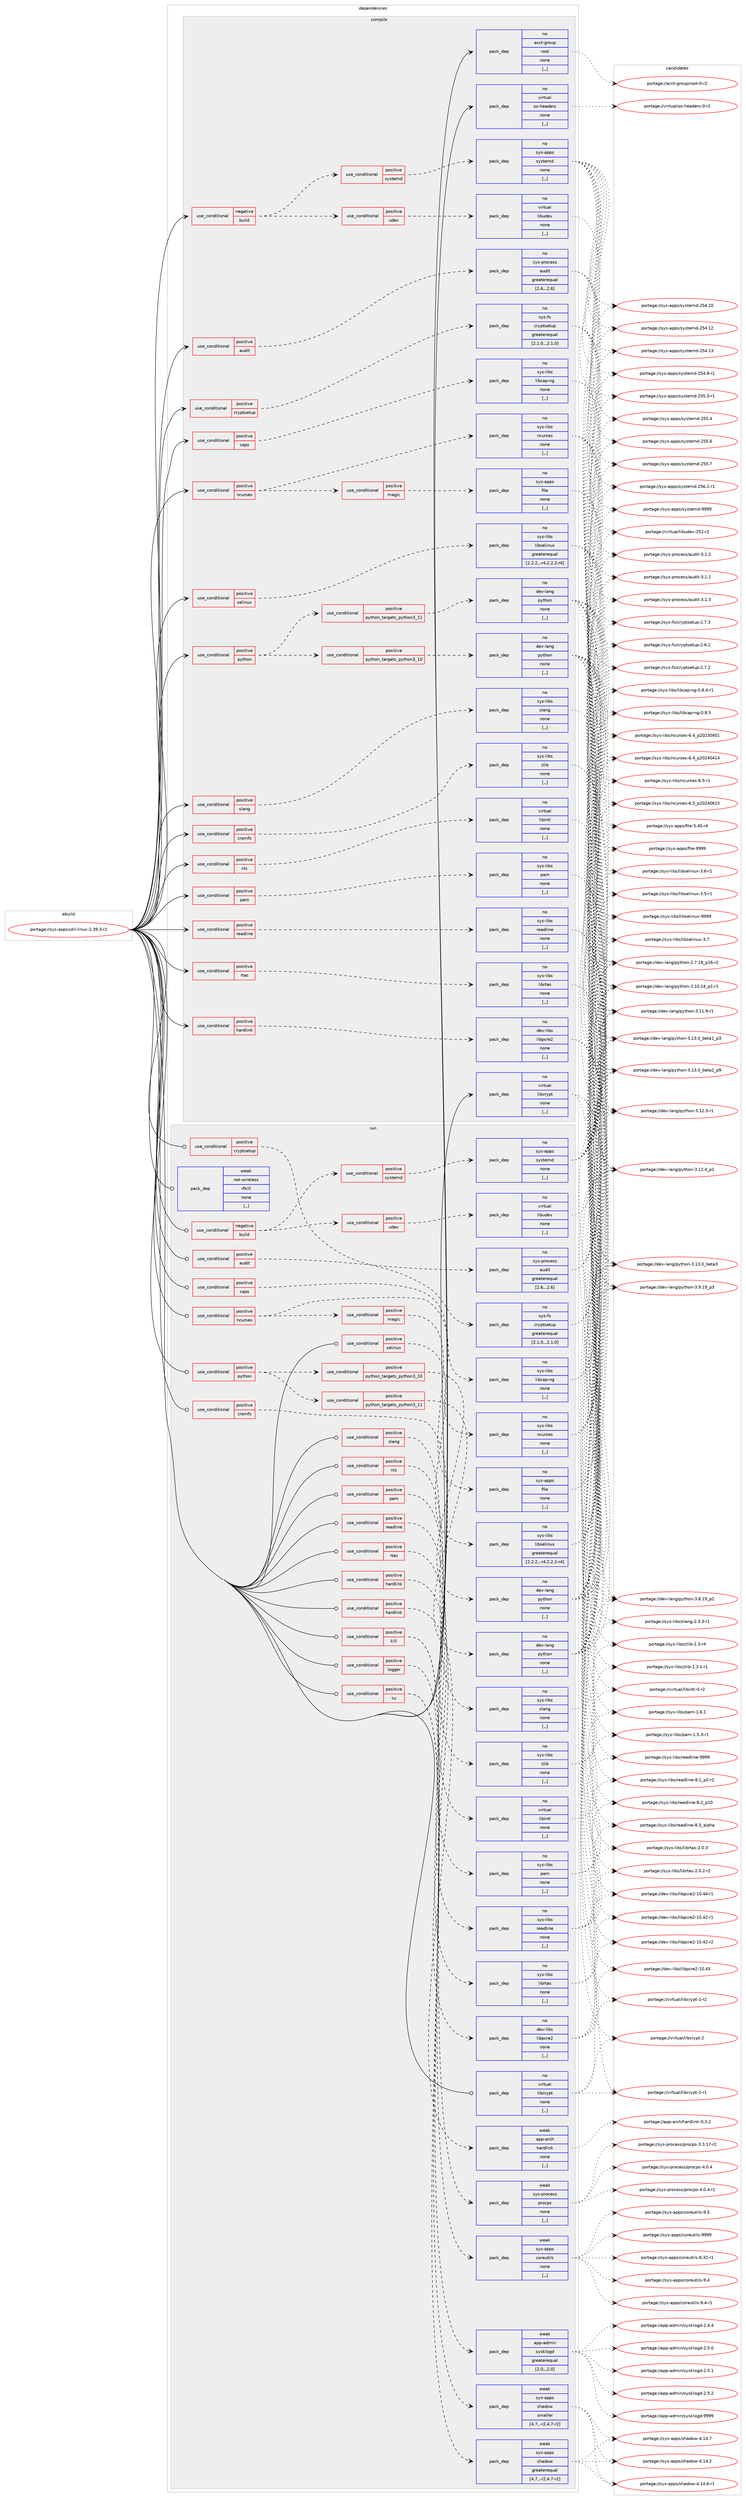 digraph prolog {

# *************
# Graph options
# *************

newrank=true;
concentrate=true;
compound=true;
graph [rankdir=LR,fontname=Helvetica,fontsize=10,ranksep=1.5];#, ranksep=2.5, nodesep=0.2];
edge  [arrowhead=vee];
node  [fontname=Helvetica,fontsize=10];

# **********
# The ebuild
# **********

subgraph cluster_leftcol {
color=gray;
rank=same;
label=<<i>ebuild</i>>;
id [label="portage://sys-apps/util-linux-2.39.3-r2", color=red, width=4, href="../sys-apps/util-linux-2.39.3-r2.svg"];
}

# ****************
# The dependencies
# ****************

subgraph cluster_midcol {
color=gray;
label=<<i>dependencies</i>>;
subgraph cluster_compile {
fillcolor="#eeeeee";
style=filled;
label=<<i>compile</i>>;
subgraph cond110185 {
dependency416118 [label=<<TABLE BORDER="0" CELLBORDER="1" CELLSPACING="0" CELLPADDING="4"><TR><TD ROWSPAN="3" CELLPADDING="10">use_conditional</TD></TR><TR><TD>negative</TD></TR><TR><TD>build</TD></TR></TABLE>>, shape=none, color=red];
subgraph cond110186 {
dependency416119 [label=<<TABLE BORDER="0" CELLBORDER="1" CELLSPACING="0" CELLPADDING="4"><TR><TD ROWSPAN="3" CELLPADDING="10">use_conditional</TD></TR><TR><TD>positive</TD></TR><TR><TD>systemd</TD></TR></TABLE>>, shape=none, color=red];
subgraph pack303072 {
dependency416120 [label=<<TABLE BORDER="0" CELLBORDER="1" CELLSPACING="0" CELLPADDING="4" WIDTH="220"><TR><TD ROWSPAN="6" CELLPADDING="30">pack_dep</TD></TR><TR><TD WIDTH="110">no</TD></TR><TR><TD>sys-apps</TD></TR><TR><TD>systemd</TD></TR><TR><TD>none</TD></TR><TR><TD>[,,]</TD></TR></TABLE>>, shape=none, color=blue];
}
dependency416119:e -> dependency416120:w [weight=20,style="dashed",arrowhead="vee"];
}
dependency416118:e -> dependency416119:w [weight=20,style="dashed",arrowhead="vee"];
subgraph cond110187 {
dependency416121 [label=<<TABLE BORDER="0" CELLBORDER="1" CELLSPACING="0" CELLPADDING="4"><TR><TD ROWSPAN="3" CELLPADDING="10">use_conditional</TD></TR><TR><TD>positive</TD></TR><TR><TD>udev</TD></TR></TABLE>>, shape=none, color=red];
subgraph pack303073 {
dependency416122 [label=<<TABLE BORDER="0" CELLBORDER="1" CELLSPACING="0" CELLPADDING="4" WIDTH="220"><TR><TD ROWSPAN="6" CELLPADDING="30">pack_dep</TD></TR><TR><TD WIDTH="110">no</TD></TR><TR><TD>virtual</TD></TR><TR><TD>libudev</TD></TR><TR><TD>none</TD></TR><TR><TD>[,,]</TD></TR></TABLE>>, shape=none, color=blue];
}
dependency416121:e -> dependency416122:w [weight=20,style="dashed",arrowhead="vee"];
}
dependency416118:e -> dependency416121:w [weight=20,style="dashed",arrowhead="vee"];
}
id:e -> dependency416118:w [weight=20,style="solid",arrowhead="vee"];
subgraph cond110188 {
dependency416123 [label=<<TABLE BORDER="0" CELLBORDER="1" CELLSPACING="0" CELLPADDING="4"><TR><TD ROWSPAN="3" CELLPADDING="10">use_conditional</TD></TR><TR><TD>positive</TD></TR><TR><TD>audit</TD></TR></TABLE>>, shape=none, color=red];
subgraph pack303074 {
dependency416124 [label=<<TABLE BORDER="0" CELLBORDER="1" CELLSPACING="0" CELLPADDING="4" WIDTH="220"><TR><TD ROWSPAN="6" CELLPADDING="30">pack_dep</TD></TR><TR><TD WIDTH="110">no</TD></TR><TR><TD>sys-process</TD></TR><TR><TD>audit</TD></TR><TR><TD>greaterequal</TD></TR><TR><TD>[2.6,,,2.6]</TD></TR></TABLE>>, shape=none, color=blue];
}
dependency416123:e -> dependency416124:w [weight=20,style="dashed",arrowhead="vee"];
}
id:e -> dependency416123:w [weight=20,style="solid",arrowhead="vee"];
subgraph cond110189 {
dependency416125 [label=<<TABLE BORDER="0" CELLBORDER="1" CELLSPACING="0" CELLPADDING="4"><TR><TD ROWSPAN="3" CELLPADDING="10">use_conditional</TD></TR><TR><TD>positive</TD></TR><TR><TD>caps</TD></TR></TABLE>>, shape=none, color=red];
subgraph pack303075 {
dependency416126 [label=<<TABLE BORDER="0" CELLBORDER="1" CELLSPACING="0" CELLPADDING="4" WIDTH="220"><TR><TD ROWSPAN="6" CELLPADDING="30">pack_dep</TD></TR><TR><TD WIDTH="110">no</TD></TR><TR><TD>sys-libs</TD></TR><TR><TD>libcap-ng</TD></TR><TR><TD>none</TD></TR><TR><TD>[,,]</TD></TR></TABLE>>, shape=none, color=blue];
}
dependency416125:e -> dependency416126:w [weight=20,style="dashed",arrowhead="vee"];
}
id:e -> dependency416125:w [weight=20,style="solid",arrowhead="vee"];
subgraph cond110190 {
dependency416127 [label=<<TABLE BORDER="0" CELLBORDER="1" CELLSPACING="0" CELLPADDING="4"><TR><TD ROWSPAN="3" CELLPADDING="10">use_conditional</TD></TR><TR><TD>positive</TD></TR><TR><TD>cramfs</TD></TR></TABLE>>, shape=none, color=red];
subgraph pack303076 {
dependency416128 [label=<<TABLE BORDER="0" CELLBORDER="1" CELLSPACING="0" CELLPADDING="4" WIDTH="220"><TR><TD ROWSPAN="6" CELLPADDING="30">pack_dep</TD></TR><TR><TD WIDTH="110">no</TD></TR><TR><TD>sys-libs</TD></TR><TR><TD>zlib</TD></TR><TR><TD>none</TD></TR><TR><TD>[,,]</TD></TR></TABLE>>, shape=none, color=blue];
}
dependency416127:e -> dependency416128:w [weight=20,style="dashed",arrowhead="vee"];
}
id:e -> dependency416127:w [weight=20,style="solid",arrowhead="vee"];
subgraph cond110191 {
dependency416129 [label=<<TABLE BORDER="0" CELLBORDER="1" CELLSPACING="0" CELLPADDING="4"><TR><TD ROWSPAN="3" CELLPADDING="10">use_conditional</TD></TR><TR><TD>positive</TD></TR><TR><TD>cryptsetup</TD></TR></TABLE>>, shape=none, color=red];
subgraph pack303077 {
dependency416130 [label=<<TABLE BORDER="0" CELLBORDER="1" CELLSPACING="0" CELLPADDING="4" WIDTH="220"><TR><TD ROWSPAN="6" CELLPADDING="30">pack_dep</TD></TR><TR><TD WIDTH="110">no</TD></TR><TR><TD>sys-fs</TD></TR><TR><TD>cryptsetup</TD></TR><TR><TD>greaterequal</TD></TR><TR><TD>[2.1.0,,,2.1.0]</TD></TR></TABLE>>, shape=none, color=blue];
}
dependency416129:e -> dependency416130:w [weight=20,style="dashed",arrowhead="vee"];
}
id:e -> dependency416129:w [weight=20,style="solid",arrowhead="vee"];
subgraph cond110192 {
dependency416131 [label=<<TABLE BORDER="0" CELLBORDER="1" CELLSPACING="0" CELLPADDING="4"><TR><TD ROWSPAN="3" CELLPADDING="10">use_conditional</TD></TR><TR><TD>positive</TD></TR><TR><TD>hardlink</TD></TR></TABLE>>, shape=none, color=red];
subgraph pack303078 {
dependency416132 [label=<<TABLE BORDER="0" CELLBORDER="1" CELLSPACING="0" CELLPADDING="4" WIDTH="220"><TR><TD ROWSPAN="6" CELLPADDING="30">pack_dep</TD></TR><TR><TD WIDTH="110">no</TD></TR><TR><TD>dev-libs</TD></TR><TR><TD>libpcre2</TD></TR><TR><TD>none</TD></TR><TR><TD>[,,]</TD></TR></TABLE>>, shape=none, color=blue];
}
dependency416131:e -> dependency416132:w [weight=20,style="dashed",arrowhead="vee"];
}
id:e -> dependency416131:w [weight=20,style="solid",arrowhead="vee"];
subgraph cond110193 {
dependency416133 [label=<<TABLE BORDER="0" CELLBORDER="1" CELLSPACING="0" CELLPADDING="4"><TR><TD ROWSPAN="3" CELLPADDING="10">use_conditional</TD></TR><TR><TD>positive</TD></TR><TR><TD>ncurses</TD></TR></TABLE>>, shape=none, color=red];
subgraph pack303079 {
dependency416134 [label=<<TABLE BORDER="0" CELLBORDER="1" CELLSPACING="0" CELLPADDING="4" WIDTH="220"><TR><TD ROWSPAN="6" CELLPADDING="30">pack_dep</TD></TR><TR><TD WIDTH="110">no</TD></TR><TR><TD>sys-libs</TD></TR><TR><TD>ncurses</TD></TR><TR><TD>none</TD></TR><TR><TD>[,,]</TD></TR></TABLE>>, shape=none, color=blue];
}
dependency416133:e -> dependency416134:w [weight=20,style="dashed",arrowhead="vee"];
subgraph cond110194 {
dependency416135 [label=<<TABLE BORDER="0" CELLBORDER="1" CELLSPACING="0" CELLPADDING="4"><TR><TD ROWSPAN="3" CELLPADDING="10">use_conditional</TD></TR><TR><TD>positive</TD></TR><TR><TD>magic</TD></TR></TABLE>>, shape=none, color=red];
subgraph pack303080 {
dependency416136 [label=<<TABLE BORDER="0" CELLBORDER="1" CELLSPACING="0" CELLPADDING="4" WIDTH="220"><TR><TD ROWSPAN="6" CELLPADDING="30">pack_dep</TD></TR><TR><TD WIDTH="110">no</TD></TR><TR><TD>sys-apps</TD></TR><TR><TD>file</TD></TR><TR><TD>none</TD></TR><TR><TD>[,,]</TD></TR></TABLE>>, shape=none, color=blue];
}
dependency416135:e -> dependency416136:w [weight=20,style="dashed",arrowhead="vee"];
}
dependency416133:e -> dependency416135:w [weight=20,style="dashed",arrowhead="vee"];
}
id:e -> dependency416133:w [weight=20,style="solid",arrowhead="vee"];
subgraph cond110195 {
dependency416137 [label=<<TABLE BORDER="0" CELLBORDER="1" CELLSPACING="0" CELLPADDING="4"><TR><TD ROWSPAN="3" CELLPADDING="10">use_conditional</TD></TR><TR><TD>positive</TD></TR><TR><TD>nls</TD></TR></TABLE>>, shape=none, color=red];
subgraph pack303081 {
dependency416138 [label=<<TABLE BORDER="0" CELLBORDER="1" CELLSPACING="0" CELLPADDING="4" WIDTH="220"><TR><TD ROWSPAN="6" CELLPADDING="30">pack_dep</TD></TR><TR><TD WIDTH="110">no</TD></TR><TR><TD>virtual</TD></TR><TR><TD>libintl</TD></TR><TR><TD>none</TD></TR><TR><TD>[,,]</TD></TR></TABLE>>, shape=none, color=blue];
}
dependency416137:e -> dependency416138:w [weight=20,style="dashed",arrowhead="vee"];
}
id:e -> dependency416137:w [weight=20,style="solid",arrowhead="vee"];
subgraph cond110196 {
dependency416139 [label=<<TABLE BORDER="0" CELLBORDER="1" CELLSPACING="0" CELLPADDING="4"><TR><TD ROWSPAN="3" CELLPADDING="10">use_conditional</TD></TR><TR><TD>positive</TD></TR><TR><TD>pam</TD></TR></TABLE>>, shape=none, color=red];
subgraph pack303082 {
dependency416140 [label=<<TABLE BORDER="0" CELLBORDER="1" CELLSPACING="0" CELLPADDING="4" WIDTH="220"><TR><TD ROWSPAN="6" CELLPADDING="30">pack_dep</TD></TR><TR><TD WIDTH="110">no</TD></TR><TR><TD>sys-libs</TD></TR><TR><TD>pam</TD></TR><TR><TD>none</TD></TR><TR><TD>[,,]</TD></TR></TABLE>>, shape=none, color=blue];
}
dependency416139:e -> dependency416140:w [weight=20,style="dashed",arrowhead="vee"];
}
id:e -> dependency416139:w [weight=20,style="solid",arrowhead="vee"];
subgraph cond110197 {
dependency416141 [label=<<TABLE BORDER="0" CELLBORDER="1" CELLSPACING="0" CELLPADDING="4"><TR><TD ROWSPAN="3" CELLPADDING="10">use_conditional</TD></TR><TR><TD>positive</TD></TR><TR><TD>python</TD></TR></TABLE>>, shape=none, color=red];
subgraph cond110198 {
dependency416142 [label=<<TABLE BORDER="0" CELLBORDER="1" CELLSPACING="0" CELLPADDING="4"><TR><TD ROWSPAN="3" CELLPADDING="10">use_conditional</TD></TR><TR><TD>positive</TD></TR><TR><TD>python_targets_python3_10</TD></TR></TABLE>>, shape=none, color=red];
subgraph pack303083 {
dependency416143 [label=<<TABLE BORDER="0" CELLBORDER="1" CELLSPACING="0" CELLPADDING="4" WIDTH="220"><TR><TD ROWSPAN="6" CELLPADDING="30">pack_dep</TD></TR><TR><TD WIDTH="110">no</TD></TR><TR><TD>dev-lang</TD></TR><TR><TD>python</TD></TR><TR><TD>none</TD></TR><TR><TD>[,,]</TD></TR></TABLE>>, shape=none, color=blue];
}
dependency416142:e -> dependency416143:w [weight=20,style="dashed",arrowhead="vee"];
}
dependency416141:e -> dependency416142:w [weight=20,style="dashed",arrowhead="vee"];
subgraph cond110199 {
dependency416144 [label=<<TABLE BORDER="0" CELLBORDER="1" CELLSPACING="0" CELLPADDING="4"><TR><TD ROWSPAN="3" CELLPADDING="10">use_conditional</TD></TR><TR><TD>positive</TD></TR><TR><TD>python_targets_python3_11</TD></TR></TABLE>>, shape=none, color=red];
subgraph pack303084 {
dependency416145 [label=<<TABLE BORDER="0" CELLBORDER="1" CELLSPACING="0" CELLPADDING="4" WIDTH="220"><TR><TD ROWSPAN="6" CELLPADDING="30">pack_dep</TD></TR><TR><TD WIDTH="110">no</TD></TR><TR><TD>dev-lang</TD></TR><TR><TD>python</TD></TR><TR><TD>none</TD></TR><TR><TD>[,,]</TD></TR></TABLE>>, shape=none, color=blue];
}
dependency416144:e -> dependency416145:w [weight=20,style="dashed",arrowhead="vee"];
}
dependency416141:e -> dependency416144:w [weight=20,style="dashed",arrowhead="vee"];
}
id:e -> dependency416141:w [weight=20,style="solid",arrowhead="vee"];
subgraph cond110200 {
dependency416146 [label=<<TABLE BORDER="0" CELLBORDER="1" CELLSPACING="0" CELLPADDING="4"><TR><TD ROWSPAN="3" CELLPADDING="10">use_conditional</TD></TR><TR><TD>positive</TD></TR><TR><TD>readline</TD></TR></TABLE>>, shape=none, color=red];
subgraph pack303085 {
dependency416147 [label=<<TABLE BORDER="0" CELLBORDER="1" CELLSPACING="0" CELLPADDING="4" WIDTH="220"><TR><TD ROWSPAN="6" CELLPADDING="30">pack_dep</TD></TR><TR><TD WIDTH="110">no</TD></TR><TR><TD>sys-libs</TD></TR><TR><TD>readline</TD></TR><TR><TD>none</TD></TR><TR><TD>[,,]</TD></TR></TABLE>>, shape=none, color=blue];
}
dependency416146:e -> dependency416147:w [weight=20,style="dashed",arrowhead="vee"];
}
id:e -> dependency416146:w [weight=20,style="solid",arrowhead="vee"];
subgraph cond110201 {
dependency416148 [label=<<TABLE BORDER="0" CELLBORDER="1" CELLSPACING="0" CELLPADDING="4"><TR><TD ROWSPAN="3" CELLPADDING="10">use_conditional</TD></TR><TR><TD>positive</TD></TR><TR><TD>rtas</TD></TR></TABLE>>, shape=none, color=red];
subgraph pack303086 {
dependency416149 [label=<<TABLE BORDER="0" CELLBORDER="1" CELLSPACING="0" CELLPADDING="4" WIDTH="220"><TR><TD ROWSPAN="6" CELLPADDING="30">pack_dep</TD></TR><TR><TD WIDTH="110">no</TD></TR><TR><TD>sys-libs</TD></TR><TR><TD>librtas</TD></TR><TR><TD>none</TD></TR><TR><TD>[,,]</TD></TR></TABLE>>, shape=none, color=blue];
}
dependency416148:e -> dependency416149:w [weight=20,style="dashed",arrowhead="vee"];
}
id:e -> dependency416148:w [weight=20,style="solid",arrowhead="vee"];
subgraph cond110202 {
dependency416150 [label=<<TABLE BORDER="0" CELLBORDER="1" CELLSPACING="0" CELLPADDING="4"><TR><TD ROWSPAN="3" CELLPADDING="10">use_conditional</TD></TR><TR><TD>positive</TD></TR><TR><TD>selinux</TD></TR></TABLE>>, shape=none, color=red];
subgraph pack303087 {
dependency416151 [label=<<TABLE BORDER="0" CELLBORDER="1" CELLSPACING="0" CELLPADDING="4" WIDTH="220"><TR><TD ROWSPAN="6" CELLPADDING="30">pack_dep</TD></TR><TR><TD WIDTH="110">no</TD></TR><TR><TD>sys-libs</TD></TR><TR><TD>libselinux</TD></TR><TR><TD>greaterequal</TD></TR><TR><TD>[2.2.2,,-r4,2.2.2-r4]</TD></TR></TABLE>>, shape=none, color=blue];
}
dependency416150:e -> dependency416151:w [weight=20,style="dashed",arrowhead="vee"];
}
id:e -> dependency416150:w [weight=20,style="solid",arrowhead="vee"];
subgraph cond110203 {
dependency416152 [label=<<TABLE BORDER="0" CELLBORDER="1" CELLSPACING="0" CELLPADDING="4"><TR><TD ROWSPAN="3" CELLPADDING="10">use_conditional</TD></TR><TR><TD>positive</TD></TR><TR><TD>slang</TD></TR></TABLE>>, shape=none, color=red];
subgraph pack303088 {
dependency416153 [label=<<TABLE BORDER="0" CELLBORDER="1" CELLSPACING="0" CELLPADDING="4" WIDTH="220"><TR><TD ROWSPAN="6" CELLPADDING="30">pack_dep</TD></TR><TR><TD WIDTH="110">no</TD></TR><TR><TD>sys-libs</TD></TR><TR><TD>slang</TD></TR><TR><TD>none</TD></TR><TR><TD>[,,]</TD></TR></TABLE>>, shape=none, color=blue];
}
dependency416152:e -> dependency416153:w [weight=20,style="dashed",arrowhead="vee"];
}
id:e -> dependency416152:w [weight=20,style="solid",arrowhead="vee"];
subgraph pack303089 {
dependency416154 [label=<<TABLE BORDER="0" CELLBORDER="1" CELLSPACING="0" CELLPADDING="4" WIDTH="220"><TR><TD ROWSPAN="6" CELLPADDING="30">pack_dep</TD></TR><TR><TD WIDTH="110">no</TD></TR><TR><TD>acct-group</TD></TR><TR><TD>root</TD></TR><TR><TD>none</TD></TR><TR><TD>[,,]</TD></TR></TABLE>>, shape=none, color=blue];
}
id:e -> dependency416154:w [weight=20,style="solid",arrowhead="vee"];
subgraph pack303090 {
dependency416155 [label=<<TABLE BORDER="0" CELLBORDER="1" CELLSPACING="0" CELLPADDING="4" WIDTH="220"><TR><TD ROWSPAN="6" CELLPADDING="30">pack_dep</TD></TR><TR><TD WIDTH="110">no</TD></TR><TR><TD>virtual</TD></TR><TR><TD>libcrypt</TD></TR><TR><TD>none</TD></TR><TR><TD>[,,]</TD></TR></TABLE>>, shape=none, color=blue];
}
id:e -> dependency416155:w [weight=20,style="solid",arrowhead="vee"];
subgraph pack303091 {
dependency416156 [label=<<TABLE BORDER="0" CELLBORDER="1" CELLSPACING="0" CELLPADDING="4" WIDTH="220"><TR><TD ROWSPAN="6" CELLPADDING="30">pack_dep</TD></TR><TR><TD WIDTH="110">no</TD></TR><TR><TD>virtual</TD></TR><TR><TD>os-headers</TD></TR><TR><TD>none</TD></TR><TR><TD>[,,]</TD></TR></TABLE>>, shape=none, color=blue];
}
id:e -> dependency416156:w [weight=20,style="solid",arrowhead="vee"];
}
subgraph cluster_compileandrun {
fillcolor="#eeeeee";
style=filled;
label=<<i>compile and run</i>>;
}
subgraph cluster_run {
fillcolor="#eeeeee";
style=filled;
label=<<i>run</i>>;
subgraph cond110204 {
dependency416157 [label=<<TABLE BORDER="0" CELLBORDER="1" CELLSPACING="0" CELLPADDING="4"><TR><TD ROWSPAN="3" CELLPADDING="10">use_conditional</TD></TR><TR><TD>negative</TD></TR><TR><TD>build</TD></TR></TABLE>>, shape=none, color=red];
subgraph cond110205 {
dependency416158 [label=<<TABLE BORDER="0" CELLBORDER="1" CELLSPACING="0" CELLPADDING="4"><TR><TD ROWSPAN="3" CELLPADDING="10">use_conditional</TD></TR><TR><TD>positive</TD></TR><TR><TD>systemd</TD></TR></TABLE>>, shape=none, color=red];
subgraph pack303092 {
dependency416159 [label=<<TABLE BORDER="0" CELLBORDER="1" CELLSPACING="0" CELLPADDING="4" WIDTH="220"><TR><TD ROWSPAN="6" CELLPADDING="30">pack_dep</TD></TR><TR><TD WIDTH="110">no</TD></TR><TR><TD>sys-apps</TD></TR><TR><TD>systemd</TD></TR><TR><TD>none</TD></TR><TR><TD>[,,]</TD></TR></TABLE>>, shape=none, color=blue];
}
dependency416158:e -> dependency416159:w [weight=20,style="dashed",arrowhead="vee"];
}
dependency416157:e -> dependency416158:w [weight=20,style="dashed",arrowhead="vee"];
subgraph cond110206 {
dependency416160 [label=<<TABLE BORDER="0" CELLBORDER="1" CELLSPACING="0" CELLPADDING="4"><TR><TD ROWSPAN="3" CELLPADDING="10">use_conditional</TD></TR><TR><TD>positive</TD></TR><TR><TD>udev</TD></TR></TABLE>>, shape=none, color=red];
subgraph pack303093 {
dependency416161 [label=<<TABLE BORDER="0" CELLBORDER="1" CELLSPACING="0" CELLPADDING="4" WIDTH="220"><TR><TD ROWSPAN="6" CELLPADDING="30">pack_dep</TD></TR><TR><TD WIDTH="110">no</TD></TR><TR><TD>virtual</TD></TR><TR><TD>libudev</TD></TR><TR><TD>none</TD></TR><TR><TD>[,,]</TD></TR></TABLE>>, shape=none, color=blue];
}
dependency416160:e -> dependency416161:w [weight=20,style="dashed",arrowhead="vee"];
}
dependency416157:e -> dependency416160:w [weight=20,style="dashed",arrowhead="vee"];
}
id:e -> dependency416157:w [weight=20,style="solid",arrowhead="odot"];
subgraph cond110207 {
dependency416162 [label=<<TABLE BORDER="0" CELLBORDER="1" CELLSPACING="0" CELLPADDING="4"><TR><TD ROWSPAN="3" CELLPADDING="10">use_conditional</TD></TR><TR><TD>positive</TD></TR><TR><TD>audit</TD></TR></TABLE>>, shape=none, color=red];
subgraph pack303094 {
dependency416163 [label=<<TABLE BORDER="0" CELLBORDER="1" CELLSPACING="0" CELLPADDING="4" WIDTH="220"><TR><TD ROWSPAN="6" CELLPADDING="30">pack_dep</TD></TR><TR><TD WIDTH="110">no</TD></TR><TR><TD>sys-process</TD></TR><TR><TD>audit</TD></TR><TR><TD>greaterequal</TD></TR><TR><TD>[2.6,,,2.6]</TD></TR></TABLE>>, shape=none, color=blue];
}
dependency416162:e -> dependency416163:w [weight=20,style="dashed",arrowhead="vee"];
}
id:e -> dependency416162:w [weight=20,style="solid",arrowhead="odot"];
subgraph cond110208 {
dependency416164 [label=<<TABLE BORDER="0" CELLBORDER="1" CELLSPACING="0" CELLPADDING="4"><TR><TD ROWSPAN="3" CELLPADDING="10">use_conditional</TD></TR><TR><TD>positive</TD></TR><TR><TD>caps</TD></TR></TABLE>>, shape=none, color=red];
subgraph pack303095 {
dependency416165 [label=<<TABLE BORDER="0" CELLBORDER="1" CELLSPACING="0" CELLPADDING="4" WIDTH="220"><TR><TD ROWSPAN="6" CELLPADDING="30">pack_dep</TD></TR><TR><TD WIDTH="110">no</TD></TR><TR><TD>sys-libs</TD></TR><TR><TD>libcap-ng</TD></TR><TR><TD>none</TD></TR><TR><TD>[,,]</TD></TR></TABLE>>, shape=none, color=blue];
}
dependency416164:e -> dependency416165:w [weight=20,style="dashed",arrowhead="vee"];
}
id:e -> dependency416164:w [weight=20,style="solid",arrowhead="odot"];
subgraph cond110209 {
dependency416166 [label=<<TABLE BORDER="0" CELLBORDER="1" CELLSPACING="0" CELLPADDING="4"><TR><TD ROWSPAN="3" CELLPADDING="10">use_conditional</TD></TR><TR><TD>positive</TD></TR><TR><TD>cramfs</TD></TR></TABLE>>, shape=none, color=red];
subgraph pack303096 {
dependency416167 [label=<<TABLE BORDER="0" CELLBORDER="1" CELLSPACING="0" CELLPADDING="4" WIDTH="220"><TR><TD ROWSPAN="6" CELLPADDING="30">pack_dep</TD></TR><TR><TD WIDTH="110">no</TD></TR><TR><TD>sys-libs</TD></TR><TR><TD>zlib</TD></TR><TR><TD>none</TD></TR><TR><TD>[,,]</TD></TR></TABLE>>, shape=none, color=blue];
}
dependency416166:e -> dependency416167:w [weight=20,style="dashed",arrowhead="vee"];
}
id:e -> dependency416166:w [weight=20,style="solid",arrowhead="odot"];
subgraph cond110210 {
dependency416168 [label=<<TABLE BORDER="0" CELLBORDER="1" CELLSPACING="0" CELLPADDING="4"><TR><TD ROWSPAN="3" CELLPADDING="10">use_conditional</TD></TR><TR><TD>positive</TD></TR><TR><TD>cryptsetup</TD></TR></TABLE>>, shape=none, color=red];
subgraph pack303097 {
dependency416169 [label=<<TABLE BORDER="0" CELLBORDER="1" CELLSPACING="0" CELLPADDING="4" WIDTH="220"><TR><TD ROWSPAN="6" CELLPADDING="30">pack_dep</TD></TR><TR><TD WIDTH="110">no</TD></TR><TR><TD>sys-fs</TD></TR><TR><TD>cryptsetup</TD></TR><TR><TD>greaterequal</TD></TR><TR><TD>[2.1.0,,,2.1.0]</TD></TR></TABLE>>, shape=none, color=blue];
}
dependency416168:e -> dependency416169:w [weight=20,style="dashed",arrowhead="vee"];
}
id:e -> dependency416168:w [weight=20,style="solid",arrowhead="odot"];
subgraph cond110211 {
dependency416170 [label=<<TABLE BORDER="0" CELLBORDER="1" CELLSPACING="0" CELLPADDING="4"><TR><TD ROWSPAN="3" CELLPADDING="10">use_conditional</TD></TR><TR><TD>positive</TD></TR><TR><TD>hardlink</TD></TR></TABLE>>, shape=none, color=red];
subgraph pack303098 {
dependency416171 [label=<<TABLE BORDER="0" CELLBORDER="1" CELLSPACING="0" CELLPADDING="4" WIDTH="220"><TR><TD ROWSPAN="6" CELLPADDING="30">pack_dep</TD></TR><TR><TD WIDTH="110">no</TD></TR><TR><TD>dev-libs</TD></TR><TR><TD>libpcre2</TD></TR><TR><TD>none</TD></TR><TR><TD>[,,]</TD></TR></TABLE>>, shape=none, color=blue];
}
dependency416170:e -> dependency416171:w [weight=20,style="dashed",arrowhead="vee"];
}
id:e -> dependency416170:w [weight=20,style="solid",arrowhead="odot"];
subgraph cond110212 {
dependency416172 [label=<<TABLE BORDER="0" CELLBORDER="1" CELLSPACING="0" CELLPADDING="4"><TR><TD ROWSPAN="3" CELLPADDING="10">use_conditional</TD></TR><TR><TD>positive</TD></TR><TR><TD>hardlink</TD></TR></TABLE>>, shape=none, color=red];
subgraph pack303099 {
dependency416173 [label=<<TABLE BORDER="0" CELLBORDER="1" CELLSPACING="0" CELLPADDING="4" WIDTH="220"><TR><TD ROWSPAN="6" CELLPADDING="30">pack_dep</TD></TR><TR><TD WIDTH="110">weak</TD></TR><TR><TD>app-arch</TD></TR><TR><TD>hardlink</TD></TR><TR><TD>none</TD></TR><TR><TD>[,,]</TD></TR></TABLE>>, shape=none, color=blue];
}
dependency416172:e -> dependency416173:w [weight=20,style="dashed",arrowhead="vee"];
}
id:e -> dependency416172:w [weight=20,style="solid",arrowhead="odot"];
subgraph cond110213 {
dependency416174 [label=<<TABLE BORDER="0" CELLBORDER="1" CELLSPACING="0" CELLPADDING="4"><TR><TD ROWSPAN="3" CELLPADDING="10">use_conditional</TD></TR><TR><TD>positive</TD></TR><TR><TD>kill</TD></TR></TABLE>>, shape=none, color=red];
subgraph pack303100 {
dependency416175 [label=<<TABLE BORDER="0" CELLBORDER="1" CELLSPACING="0" CELLPADDING="4" WIDTH="220"><TR><TD ROWSPAN="6" CELLPADDING="30">pack_dep</TD></TR><TR><TD WIDTH="110">weak</TD></TR><TR><TD>sys-apps</TD></TR><TR><TD>coreutils</TD></TR><TR><TD>none</TD></TR><TR><TD>[,,]</TD></TR></TABLE>>, shape=none, color=blue];
}
dependency416174:e -> dependency416175:w [weight=20,style="dashed",arrowhead="vee"];
subgraph pack303101 {
dependency416176 [label=<<TABLE BORDER="0" CELLBORDER="1" CELLSPACING="0" CELLPADDING="4" WIDTH="220"><TR><TD ROWSPAN="6" CELLPADDING="30">pack_dep</TD></TR><TR><TD WIDTH="110">weak</TD></TR><TR><TD>sys-process</TD></TR><TR><TD>procps</TD></TR><TR><TD>none</TD></TR><TR><TD>[,,]</TD></TR></TABLE>>, shape=none, color=blue];
}
dependency416174:e -> dependency416176:w [weight=20,style="dashed",arrowhead="vee"];
}
id:e -> dependency416174:w [weight=20,style="solid",arrowhead="odot"];
subgraph cond110214 {
dependency416177 [label=<<TABLE BORDER="0" CELLBORDER="1" CELLSPACING="0" CELLPADDING="4"><TR><TD ROWSPAN="3" CELLPADDING="10">use_conditional</TD></TR><TR><TD>positive</TD></TR><TR><TD>logger</TD></TR></TABLE>>, shape=none, color=red];
subgraph pack303102 {
dependency416178 [label=<<TABLE BORDER="0" CELLBORDER="1" CELLSPACING="0" CELLPADDING="4" WIDTH="220"><TR><TD ROWSPAN="6" CELLPADDING="30">pack_dep</TD></TR><TR><TD WIDTH="110">weak</TD></TR><TR><TD>app-admin</TD></TR><TR><TD>sysklogd</TD></TR><TR><TD>greaterequal</TD></TR><TR><TD>[2.0,,,2.0]</TD></TR></TABLE>>, shape=none, color=blue];
}
dependency416177:e -> dependency416178:w [weight=20,style="dashed",arrowhead="vee"];
}
id:e -> dependency416177:w [weight=20,style="solid",arrowhead="odot"];
subgraph cond110215 {
dependency416179 [label=<<TABLE BORDER="0" CELLBORDER="1" CELLSPACING="0" CELLPADDING="4"><TR><TD ROWSPAN="3" CELLPADDING="10">use_conditional</TD></TR><TR><TD>positive</TD></TR><TR><TD>ncurses</TD></TR></TABLE>>, shape=none, color=red];
subgraph pack303103 {
dependency416180 [label=<<TABLE BORDER="0" CELLBORDER="1" CELLSPACING="0" CELLPADDING="4" WIDTH="220"><TR><TD ROWSPAN="6" CELLPADDING="30">pack_dep</TD></TR><TR><TD WIDTH="110">no</TD></TR><TR><TD>sys-libs</TD></TR><TR><TD>ncurses</TD></TR><TR><TD>none</TD></TR><TR><TD>[,,]</TD></TR></TABLE>>, shape=none, color=blue];
}
dependency416179:e -> dependency416180:w [weight=20,style="dashed",arrowhead="vee"];
subgraph cond110216 {
dependency416181 [label=<<TABLE BORDER="0" CELLBORDER="1" CELLSPACING="0" CELLPADDING="4"><TR><TD ROWSPAN="3" CELLPADDING="10">use_conditional</TD></TR><TR><TD>positive</TD></TR><TR><TD>magic</TD></TR></TABLE>>, shape=none, color=red];
subgraph pack303104 {
dependency416182 [label=<<TABLE BORDER="0" CELLBORDER="1" CELLSPACING="0" CELLPADDING="4" WIDTH="220"><TR><TD ROWSPAN="6" CELLPADDING="30">pack_dep</TD></TR><TR><TD WIDTH="110">no</TD></TR><TR><TD>sys-apps</TD></TR><TR><TD>file</TD></TR><TR><TD>none</TD></TR><TR><TD>[,,]</TD></TR></TABLE>>, shape=none, color=blue];
}
dependency416181:e -> dependency416182:w [weight=20,style="dashed",arrowhead="vee"];
}
dependency416179:e -> dependency416181:w [weight=20,style="dashed",arrowhead="vee"];
}
id:e -> dependency416179:w [weight=20,style="solid",arrowhead="odot"];
subgraph cond110217 {
dependency416183 [label=<<TABLE BORDER="0" CELLBORDER="1" CELLSPACING="0" CELLPADDING="4"><TR><TD ROWSPAN="3" CELLPADDING="10">use_conditional</TD></TR><TR><TD>positive</TD></TR><TR><TD>nls</TD></TR></TABLE>>, shape=none, color=red];
subgraph pack303105 {
dependency416184 [label=<<TABLE BORDER="0" CELLBORDER="1" CELLSPACING="0" CELLPADDING="4" WIDTH="220"><TR><TD ROWSPAN="6" CELLPADDING="30">pack_dep</TD></TR><TR><TD WIDTH="110">no</TD></TR><TR><TD>virtual</TD></TR><TR><TD>libintl</TD></TR><TR><TD>none</TD></TR><TR><TD>[,,]</TD></TR></TABLE>>, shape=none, color=blue];
}
dependency416183:e -> dependency416184:w [weight=20,style="dashed",arrowhead="vee"];
}
id:e -> dependency416183:w [weight=20,style="solid",arrowhead="odot"];
subgraph cond110218 {
dependency416185 [label=<<TABLE BORDER="0" CELLBORDER="1" CELLSPACING="0" CELLPADDING="4"><TR><TD ROWSPAN="3" CELLPADDING="10">use_conditional</TD></TR><TR><TD>positive</TD></TR><TR><TD>pam</TD></TR></TABLE>>, shape=none, color=red];
subgraph pack303106 {
dependency416186 [label=<<TABLE BORDER="0" CELLBORDER="1" CELLSPACING="0" CELLPADDING="4" WIDTH="220"><TR><TD ROWSPAN="6" CELLPADDING="30">pack_dep</TD></TR><TR><TD WIDTH="110">no</TD></TR><TR><TD>sys-libs</TD></TR><TR><TD>pam</TD></TR><TR><TD>none</TD></TR><TR><TD>[,,]</TD></TR></TABLE>>, shape=none, color=blue];
}
dependency416185:e -> dependency416186:w [weight=20,style="dashed",arrowhead="vee"];
}
id:e -> dependency416185:w [weight=20,style="solid",arrowhead="odot"];
subgraph cond110219 {
dependency416187 [label=<<TABLE BORDER="0" CELLBORDER="1" CELLSPACING="0" CELLPADDING="4"><TR><TD ROWSPAN="3" CELLPADDING="10">use_conditional</TD></TR><TR><TD>positive</TD></TR><TR><TD>python</TD></TR></TABLE>>, shape=none, color=red];
subgraph cond110220 {
dependency416188 [label=<<TABLE BORDER="0" CELLBORDER="1" CELLSPACING="0" CELLPADDING="4"><TR><TD ROWSPAN="3" CELLPADDING="10">use_conditional</TD></TR><TR><TD>positive</TD></TR><TR><TD>python_targets_python3_10</TD></TR></TABLE>>, shape=none, color=red];
subgraph pack303107 {
dependency416189 [label=<<TABLE BORDER="0" CELLBORDER="1" CELLSPACING="0" CELLPADDING="4" WIDTH="220"><TR><TD ROWSPAN="6" CELLPADDING="30">pack_dep</TD></TR><TR><TD WIDTH="110">no</TD></TR><TR><TD>dev-lang</TD></TR><TR><TD>python</TD></TR><TR><TD>none</TD></TR><TR><TD>[,,]</TD></TR></TABLE>>, shape=none, color=blue];
}
dependency416188:e -> dependency416189:w [weight=20,style="dashed",arrowhead="vee"];
}
dependency416187:e -> dependency416188:w [weight=20,style="dashed",arrowhead="vee"];
subgraph cond110221 {
dependency416190 [label=<<TABLE BORDER="0" CELLBORDER="1" CELLSPACING="0" CELLPADDING="4"><TR><TD ROWSPAN="3" CELLPADDING="10">use_conditional</TD></TR><TR><TD>positive</TD></TR><TR><TD>python_targets_python3_11</TD></TR></TABLE>>, shape=none, color=red];
subgraph pack303108 {
dependency416191 [label=<<TABLE BORDER="0" CELLBORDER="1" CELLSPACING="0" CELLPADDING="4" WIDTH="220"><TR><TD ROWSPAN="6" CELLPADDING="30">pack_dep</TD></TR><TR><TD WIDTH="110">no</TD></TR><TR><TD>dev-lang</TD></TR><TR><TD>python</TD></TR><TR><TD>none</TD></TR><TR><TD>[,,]</TD></TR></TABLE>>, shape=none, color=blue];
}
dependency416190:e -> dependency416191:w [weight=20,style="dashed",arrowhead="vee"];
}
dependency416187:e -> dependency416190:w [weight=20,style="dashed",arrowhead="vee"];
}
id:e -> dependency416187:w [weight=20,style="solid",arrowhead="odot"];
subgraph cond110222 {
dependency416192 [label=<<TABLE BORDER="0" CELLBORDER="1" CELLSPACING="0" CELLPADDING="4"><TR><TD ROWSPAN="3" CELLPADDING="10">use_conditional</TD></TR><TR><TD>positive</TD></TR><TR><TD>readline</TD></TR></TABLE>>, shape=none, color=red];
subgraph pack303109 {
dependency416193 [label=<<TABLE BORDER="0" CELLBORDER="1" CELLSPACING="0" CELLPADDING="4" WIDTH="220"><TR><TD ROWSPAN="6" CELLPADDING="30">pack_dep</TD></TR><TR><TD WIDTH="110">no</TD></TR><TR><TD>sys-libs</TD></TR><TR><TD>readline</TD></TR><TR><TD>none</TD></TR><TR><TD>[,,]</TD></TR></TABLE>>, shape=none, color=blue];
}
dependency416192:e -> dependency416193:w [weight=20,style="dashed",arrowhead="vee"];
}
id:e -> dependency416192:w [weight=20,style="solid",arrowhead="odot"];
subgraph cond110223 {
dependency416194 [label=<<TABLE BORDER="0" CELLBORDER="1" CELLSPACING="0" CELLPADDING="4"><TR><TD ROWSPAN="3" CELLPADDING="10">use_conditional</TD></TR><TR><TD>positive</TD></TR><TR><TD>rtas</TD></TR></TABLE>>, shape=none, color=red];
subgraph pack303110 {
dependency416195 [label=<<TABLE BORDER="0" CELLBORDER="1" CELLSPACING="0" CELLPADDING="4" WIDTH="220"><TR><TD ROWSPAN="6" CELLPADDING="30">pack_dep</TD></TR><TR><TD WIDTH="110">no</TD></TR><TR><TD>sys-libs</TD></TR><TR><TD>librtas</TD></TR><TR><TD>none</TD></TR><TR><TD>[,,]</TD></TR></TABLE>>, shape=none, color=blue];
}
dependency416194:e -> dependency416195:w [weight=20,style="dashed",arrowhead="vee"];
}
id:e -> dependency416194:w [weight=20,style="solid",arrowhead="odot"];
subgraph cond110224 {
dependency416196 [label=<<TABLE BORDER="0" CELLBORDER="1" CELLSPACING="0" CELLPADDING="4"><TR><TD ROWSPAN="3" CELLPADDING="10">use_conditional</TD></TR><TR><TD>positive</TD></TR><TR><TD>selinux</TD></TR></TABLE>>, shape=none, color=red];
subgraph pack303111 {
dependency416197 [label=<<TABLE BORDER="0" CELLBORDER="1" CELLSPACING="0" CELLPADDING="4" WIDTH="220"><TR><TD ROWSPAN="6" CELLPADDING="30">pack_dep</TD></TR><TR><TD WIDTH="110">no</TD></TR><TR><TD>sys-libs</TD></TR><TR><TD>libselinux</TD></TR><TR><TD>greaterequal</TD></TR><TR><TD>[2.2.2,,-r4,2.2.2-r4]</TD></TR></TABLE>>, shape=none, color=blue];
}
dependency416196:e -> dependency416197:w [weight=20,style="dashed",arrowhead="vee"];
}
id:e -> dependency416196:w [weight=20,style="solid",arrowhead="odot"];
subgraph cond110225 {
dependency416198 [label=<<TABLE BORDER="0" CELLBORDER="1" CELLSPACING="0" CELLPADDING="4"><TR><TD ROWSPAN="3" CELLPADDING="10">use_conditional</TD></TR><TR><TD>positive</TD></TR><TR><TD>slang</TD></TR></TABLE>>, shape=none, color=red];
subgraph pack303112 {
dependency416199 [label=<<TABLE BORDER="0" CELLBORDER="1" CELLSPACING="0" CELLPADDING="4" WIDTH="220"><TR><TD ROWSPAN="6" CELLPADDING="30">pack_dep</TD></TR><TR><TD WIDTH="110">no</TD></TR><TR><TD>sys-libs</TD></TR><TR><TD>slang</TD></TR><TR><TD>none</TD></TR><TR><TD>[,,]</TD></TR></TABLE>>, shape=none, color=blue];
}
dependency416198:e -> dependency416199:w [weight=20,style="dashed",arrowhead="vee"];
}
id:e -> dependency416198:w [weight=20,style="solid",arrowhead="odot"];
subgraph cond110226 {
dependency416200 [label=<<TABLE BORDER="0" CELLBORDER="1" CELLSPACING="0" CELLPADDING="4"><TR><TD ROWSPAN="3" CELLPADDING="10">use_conditional</TD></TR><TR><TD>positive</TD></TR><TR><TD>su</TD></TR></TABLE>>, shape=none, color=red];
subgraph pack303113 {
dependency416201 [label=<<TABLE BORDER="0" CELLBORDER="1" CELLSPACING="0" CELLPADDING="4" WIDTH="220"><TR><TD ROWSPAN="6" CELLPADDING="30">pack_dep</TD></TR><TR><TD WIDTH="110">weak</TD></TR><TR><TD>sys-apps</TD></TR><TR><TD>shadow</TD></TR><TR><TD>smaller</TD></TR><TR><TD>[4.7,,-r2,4.7-r2]</TD></TR></TABLE>>, shape=none, color=blue];
}
dependency416200:e -> dependency416201:w [weight=20,style="dashed",arrowhead="vee"];
subgraph pack303114 {
dependency416202 [label=<<TABLE BORDER="0" CELLBORDER="1" CELLSPACING="0" CELLPADDING="4" WIDTH="220"><TR><TD ROWSPAN="6" CELLPADDING="30">pack_dep</TD></TR><TR><TD WIDTH="110">weak</TD></TR><TR><TD>sys-apps</TD></TR><TR><TD>shadow</TD></TR><TR><TD>greaterequal</TD></TR><TR><TD>[4.7,,-r2,4.7-r2]</TD></TR></TABLE>>, shape=none, color=blue];
}
dependency416200:e -> dependency416202:w [weight=20,style="dashed",arrowhead="vee"];
}
id:e -> dependency416200:w [weight=20,style="solid",arrowhead="odot"];
subgraph pack303115 {
dependency416203 [label=<<TABLE BORDER="0" CELLBORDER="1" CELLSPACING="0" CELLPADDING="4" WIDTH="220"><TR><TD ROWSPAN="6" CELLPADDING="30">pack_dep</TD></TR><TR><TD WIDTH="110">no</TD></TR><TR><TD>virtual</TD></TR><TR><TD>libcrypt</TD></TR><TR><TD>none</TD></TR><TR><TD>[,,]</TD></TR></TABLE>>, shape=none, color=blue];
}
id:e -> dependency416203:w [weight=20,style="solid",arrowhead="odot"];
subgraph pack303116 {
dependency416204 [label=<<TABLE BORDER="0" CELLBORDER="1" CELLSPACING="0" CELLPADDING="4" WIDTH="220"><TR><TD ROWSPAN="6" CELLPADDING="30">pack_dep</TD></TR><TR><TD WIDTH="110">weak</TD></TR><TR><TD>net-wireless</TD></TR><TR><TD>rfkill</TD></TR><TR><TD>none</TD></TR><TR><TD>[,,]</TD></TR></TABLE>>, shape=none, color=blue];
}
id:e -> dependency416204:w [weight=20,style="solid",arrowhead="odot"];
}
}

# **************
# The candidates
# **************

subgraph cluster_choices {
rank=same;
color=gray;
label=<<i>candidates</i>>;

subgraph choice303072 {
color=black;
nodesep=1;
choice11512111545971121121154711512111511610110910045505352464948 [label="portage://sys-apps/systemd-254.10", color=red, width=4,href="../sys-apps/systemd-254.10.svg"];
choice11512111545971121121154711512111511610110910045505352464950 [label="portage://sys-apps/systemd-254.12", color=red, width=4,href="../sys-apps/systemd-254.12.svg"];
choice11512111545971121121154711512111511610110910045505352464951 [label="portage://sys-apps/systemd-254.13", color=red, width=4,href="../sys-apps/systemd-254.13.svg"];
choice1151211154597112112115471151211151161011091004550535246564511449 [label="portage://sys-apps/systemd-254.8-r1", color=red, width=4,href="../sys-apps/systemd-254.8-r1.svg"];
choice1151211154597112112115471151211151161011091004550535346514511449 [label="portage://sys-apps/systemd-255.3-r1", color=red, width=4,href="../sys-apps/systemd-255.3-r1.svg"];
choice115121115459711211211547115121115116101109100455053534652 [label="portage://sys-apps/systemd-255.4", color=red, width=4,href="../sys-apps/systemd-255.4.svg"];
choice115121115459711211211547115121115116101109100455053534654 [label="portage://sys-apps/systemd-255.6", color=red, width=4,href="../sys-apps/systemd-255.6.svg"];
choice115121115459711211211547115121115116101109100455053534655 [label="portage://sys-apps/systemd-255.7", color=red, width=4,href="../sys-apps/systemd-255.7.svg"];
choice1151211154597112112115471151211151161011091004550535446494511449 [label="portage://sys-apps/systemd-256.1-r1", color=red, width=4,href="../sys-apps/systemd-256.1-r1.svg"];
choice1151211154597112112115471151211151161011091004557575757 [label="portage://sys-apps/systemd-9999", color=red, width=4,href="../sys-apps/systemd-9999.svg"];
dependency416120:e -> choice11512111545971121121154711512111511610110910045505352464948:w [style=dotted,weight="100"];
dependency416120:e -> choice11512111545971121121154711512111511610110910045505352464950:w [style=dotted,weight="100"];
dependency416120:e -> choice11512111545971121121154711512111511610110910045505352464951:w [style=dotted,weight="100"];
dependency416120:e -> choice1151211154597112112115471151211151161011091004550535246564511449:w [style=dotted,weight="100"];
dependency416120:e -> choice1151211154597112112115471151211151161011091004550535346514511449:w [style=dotted,weight="100"];
dependency416120:e -> choice115121115459711211211547115121115116101109100455053534652:w [style=dotted,weight="100"];
dependency416120:e -> choice115121115459711211211547115121115116101109100455053534654:w [style=dotted,weight="100"];
dependency416120:e -> choice115121115459711211211547115121115116101109100455053534655:w [style=dotted,weight="100"];
dependency416120:e -> choice1151211154597112112115471151211151161011091004550535446494511449:w [style=dotted,weight="100"];
dependency416120:e -> choice1151211154597112112115471151211151161011091004557575757:w [style=dotted,weight="100"];
}
subgraph choice303073 {
color=black;
nodesep=1;
choice118105114116117971084710810598117100101118455053494511450 [label="portage://virtual/libudev-251-r2", color=red, width=4,href="../virtual/libudev-251-r2.svg"];
dependency416122:e -> choice118105114116117971084710810598117100101118455053494511450:w [style=dotted,weight="100"];
}
subgraph choice303074 {
color=black;
nodesep=1;
choice11512111545112114111991011151154797117100105116455146494649 [label="portage://sys-process/audit-3.1.1", color=red, width=4,href="../sys-process/audit-3.1.1.svg"];
choice11512111545112114111991011151154797117100105116455146494650 [label="portage://sys-process/audit-3.1.2", color=red, width=4,href="../sys-process/audit-3.1.2.svg"];
choice11512111545112114111991011151154797117100105116455146494651 [label="portage://sys-process/audit-3.1.3", color=red, width=4,href="../sys-process/audit-3.1.3.svg"];
dependency416124:e -> choice11512111545112114111991011151154797117100105116455146494649:w [style=dotted,weight="100"];
dependency416124:e -> choice11512111545112114111991011151154797117100105116455146494650:w [style=dotted,weight="100"];
dependency416124:e -> choice11512111545112114111991011151154797117100105116455146494651:w [style=dotted,weight="100"];
}
subgraph choice303075 {
color=black;
nodesep=1;
choice115121115451081059811547108105989997112451101034548465646524511449 [label="portage://sys-libs/libcap-ng-0.8.4-r1", color=red, width=4,href="../sys-libs/libcap-ng-0.8.4-r1.svg"];
choice11512111545108105981154710810598999711245110103454846564653 [label="portage://sys-libs/libcap-ng-0.8.5", color=red, width=4,href="../sys-libs/libcap-ng-0.8.5.svg"];
dependency416126:e -> choice115121115451081059811547108105989997112451101034548465646524511449:w [style=dotted,weight="100"];
dependency416126:e -> choice11512111545108105981154710810598999711245110103454846564653:w [style=dotted,weight="100"];
}
subgraph choice303076 {
color=black;
nodesep=1;
choice11512111545108105981154712210810598454946514511452 [label="portage://sys-libs/zlib-1.3-r4", color=red, width=4,href="../sys-libs/zlib-1.3-r4.svg"];
choice115121115451081059811547122108105984549465146494511449 [label="portage://sys-libs/zlib-1.3.1-r1", color=red, width=4,href="../sys-libs/zlib-1.3.1-r1.svg"];
dependency416128:e -> choice11512111545108105981154712210810598454946514511452:w [style=dotted,weight="100"];
dependency416128:e -> choice115121115451081059811547122108105984549465146494511449:w [style=dotted,weight="100"];
}
subgraph choice303077 {
color=black;
nodesep=1;
choice115121115451021154799114121112116115101116117112455046544649 [label="portage://sys-fs/cryptsetup-2.6.1", color=red, width=4,href="../sys-fs/cryptsetup-2.6.1.svg"];
choice115121115451021154799114121112116115101116117112455046554650 [label="portage://sys-fs/cryptsetup-2.7.2", color=red, width=4,href="../sys-fs/cryptsetup-2.7.2.svg"];
choice115121115451021154799114121112116115101116117112455046554651 [label="portage://sys-fs/cryptsetup-2.7.3", color=red, width=4,href="../sys-fs/cryptsetup-2.7.3.svg"];
dependency416130:e -> choice115121115451021154799114121112116115101116117112455046544649:w [style=dotted,weight="100"];
dependency416130:e -> choice115121115451021154799114121112116115101116117112455046554650:w [style=dotted,weight="100"];
dependency416130:e -> choice115121115451021154799114121112116115101116117112455046554651:w [style=dotted,weight="100"];
}
subgraph choice303078 {
color=black;
nodesep=1;
choice1001011184510810598115471081059811299114101504549484652504511449 [label="portage://dev-libs/libpcre2-10.42-r1", color=red, width=4,href="../dev-libs/libpcre2-10.42-r1.svg"];
choice1001011184510810598115471081059811299114101504549484652504511450 [label="portage://dev-libs/libpcre2-10.42-r2", color=red, width=4,href="../dev-libs/libpcre2-10.42-r2.svg"];
choice100101118451081059811547108105981129911410150454948465251 [label="portage://dev-libs/libpcre2-10.43", color=red, width=4,href="../dev-libs/libpcre2-10.43.svg"];
choice1001011184510810598115471081059811299114101504549484652524511449 [label="portage://dev-libs/libpcre2-10.44-r1", color=red, width=4,href="../dev-libs/libpcre2-10.44-r1.svg"];
dependency416132:e -> choice1001011184510810598115471081059811299114101504549484652504511449:w [style=dotted,weight="100"];
dependency416132:e -> choice1001011184510810598115471081059811299114101504549484652504511450:w [style=dotted,weight="100"];
dependency416132:e -> choice100101118451081059811547108105981129911410150454948465251:w [style=dotted,weight="100"];
dependency416132:e -> choice1001011184510810598115471081059811299114101504549484652524511449:w [style=dotted,weight="100"];
}
subgraph choice303079 {
color=black;
nodesep=1;
choice1151211154510810598115471109911711411510111545544652951125048505148524849 [label="portage://sys-libs/ncurses-6.4_p20230401", color=red, width=4,href="../sys-libs/ncurses-6.4_p20230401.svg"];
choice1151211154510810598115471109911711411510111545544652951125048505248524952 [label="portage://sys-libs/ncurses-6.4_p20240414", color=red, width=4,href="../sys-libs/ncurses-6.4_p20240414.svg"];
choice11512111545108105981154711099117114115101115455446534511449 [label="portage://sys-libs/ncurses-6.5-r1", color=red, width=4,href="../sys-libs/ncurses-6.5-r1.svg"];
choice1151211154510810598115471109911711411510111545544653951125048505248544953 [label="portage://sys-libs/ncurses-6.5_p20240615", color=red, width=4,href="../sys-libs/ncurses-6.5_p20240615.svg"];
dependency416134:e -> choice1151211154510810598115471109911711411510111545544652951125048505148524849:w [style=dotted,weight="100"];
dependency416134:e -> choice1151211154510810598115471109911711411510111545544652951125048505248524952:w [style=dotted,weight="100"];
dependency416134:e -> choice11512111545108105981154711099117114115101115455446534511449:w [style=dotted,weight="100"];
dependency416134:e -> choice1151211154510810598115471109911711411510111545544653951125048505248544953:w [style=dotted,weight="100"];
}
subgraph choice303080 {
color=black;
nodesep=1;
choice11512111545971121121154710210510810145534652534511452 [label="portage://sys-apps/file-5.45-r4", color=red, width=4,href="../sys-apps/file-5.45-r4.svg"];
choice1151211154597112112115471021051081014557575757 [label="portage://sys-apps/file-9999", color=red, width=4,href="../sys-apps/file-9999.svg"];
dependency416136:e -> choice11512111545971121121154710210510810145534652534511452:w [style=dotted,weight="100"];
dependency416136:e -> choice1151211154597112112115471021051081014557575757:w [style=dotted,weight="100"];
}
subgraph choice303081 {
color=black;
nodesep=1;
choice11810511411611797108471081059810511011610845484511450 [label="portage://virtual/libintl-0-r2", color=red, width=4,href="../virtual/libintl-0-r2.svg"];
dependency416138:e -> choice11810511411611797108471081059810511011610845484511450:w [style=dotted,weight="100"];
}
subgraph choice303082 {
color=black;
nodesep=1;
choice115121115451081059811547112971094549465346514511449 [label="portage://sys-libs/pam-1.5.3-r1", color=red, width=4,href="../sys-libs/pam-1.5.3-r1.svg"];
choice11512111545108105981154711297109454946544649 [label="portage://sys-libs/pam-1.6.1", color=red, width=4,href="../sys-libs/pam-1.6.1.svg"];
dependency416140:e -> choice115121115451081059811547112971094549465346514511449:w [style=dotted,weight="100"];
dependency416140:e -> choice11512111545108105981154711297109454946544649:w [style=dotted,weight="100"];
}
subgraph choice303083 {
color=black;
nodesep=1;
choice100101118451089711010347112121116104111110455046554649569511249544511450 [label="portage://dev-lang/python-2.7.18_p16-r2", color=red, width=4,href="../dev-lang/python-2.7.18_p16-r2.svg"];
choice100101118451089711010347112121116104111110455146494846495295112494511449 [label="portage://dev-lang/python-3.10.14_p1-r1", color=red, width=4,href="../dev-lang/python-3.10.14_p1-r1.svg"];
choice100101118451089711010347112121116104111110455146494946574511449 [label="portage://dev-lang/python-3.11.9-r1", color=red, width=4,href="../dev-lang/python-3.11.9-r1.svg"];
choice100101118451089711010347112121116104111110455146495046514511449 [label="portage://dev-lang/python-3.12.3-r1", color=red, width=4,href="../dev-lang/python-3.12.3-r1.svg"];
choice100101118451089711010347112121116104111110455146495046529511249 [label="portage://dev-lang/python-3.12.4_p1", color=red, width=4,href="../dev-lang/python-3.12.4_p1.svg"];
choice10010111845108971101034711212111610411111045514649514648959810111697499511251 [label="portage://dev-lang/python-3.13.0_beta1_p3", color=red, width=4,href="../dev-lang/python-3.13.0_beta1_p3.svg"];
choice10010111845108971101034711212111610411111045514649514648959810111697509511257 [label="portage://dev-lang/python-3.13.0_beta2_p9", color=red, width=4,href="../dev-lang/python-3.13.0_beta2_p9.svg"];
choice1001011184510897110103471121211161041111104551464951464895981011169751 [label="portage://dev-lang/python-3.13.0_beta3", color=red, width=4,href="../dev-lang/python-3.13.0_beta3.svg"];
choice100101118451089711010347112121116104111110455146564649579511250 [label="portage://dev-lang/python-3.8.19_p2", color=red, width=4,href="../dev-lang/python-3.8.19_p2.svg"];
choice100101118451089711010347112121116104111110455146574649579511251 [label="portage://dev-lang/python-3.9.19_p3", color=red, width=4,href="../dev-lang/python-3.9.19_p3.svg"];
dependency416143:e -> choice100101118451089711010347112121116104111110455046554649569511249544511450:w [style=dotted,weight="100"];
dependency416143:e -> choice100101118451089711010347112121116104111110455146494846495295112494511449:w [style=dotted,weight="100"];
dependency416143:e -> choice100101118451089711010347112121116104111110455146494946574511449:w [style=dotted,weight="100"];
dependency416143:e -> choice100101118451089711010347112121116104111110455146495046514511449:w [style=dotted,weight="100"];
dependency416143:e -> choice100101118451089711010347112121116104111110455146495046529511249:w [style=dotted,weight="100"];
dependency416143:e -> choice10010111845108971101034711212111610411111045514649514648959810111697499511251:w [style=dotted,weight="100"];
dependency416143:e -> choice10010111845108971101034711212111610411111045514649514648959810111697509511257:w [style=dotted,weight="100"];
dependency416143:e -> choice1001011184510897110103471121211161041111104551464951464895981011169751:w [style=dotted,weight="100"];
dependency416143:e -> choice100101118451089711010347112121116104111110455146564649579511250:w [style=dotted,weight="100"];
dependency416143:e -> choice100101118451089711010347112121116104111110455146574649579511251:w [style=dotted,weight="100"];
}
subgraph choice303084 {
color=black;
nodesep=1;
choice100101118451089711010347112121116104111110455046554649569511249544511450 [label="portage://dev-lang/python-2.7.18_p16-r2", color=red, width=4,href="../dev-lang/python-2.7.18_p16-r2.svg"];
choice100101118451089711010347112121116104111110455146494846495295112494511449 [label="portage://dev-lang/python-3.10.14_p1-r1", color=red, width=4,href="../dev-lang/python-3.10.14_p1-r1.svg"];
choice100101118451089711010347112121116104111110455146494946574511449 [label="portage://dev-lang/python-3.11.9-r1", color=red, width=4,href="../dev-lang/python-3.11.9-r1.svg"];
choice100101118451089711010347112121116104111110455146495046514511449 [label="portage://dev-lang/python-3.12.3-r1", color=red, width=4,href="../dev-lang/python-3.12.3-r1.svg"];
choice100101118451089711010347112121116104111110455146495046529511249 [label="portage://dev-lang/python-3.12.4_p1", color=red, width=4,href="../dev-lang/python-3.12.4_p1.svg"];
choice10010111845108971101034711212111610411111045514649514648959810111697499511251 [label="portage://dev-lang/python-3.13.0_beta1_p3", color=red, width=4,href="../dev-lang/python-3.13.0_beta1_p3.svg"];
choice10010111845108971101034711212111610411111045514649514648959810111697509511257 [label="portage://dev-lang/python-3.13.0_beta2_p9", color=red, width=4,href="../dev-lang/python-3.13.0_beta2_p9.svg"];
choice1001011184510897110103471121211161041111104551464951464895981011169751 [label="portage://dev-lang/python-3.13.0_beta3", color=red, width=4,href="../dev-lang/python-3.13.0_beta3.svg"];
choice100101118451089711010347112121116104111110455146564649579511250 [label="portage://dev-lang/python-3.8.19_p2", color=red, width=4,href="../dev-lang/python-3.8.19_p2.svg"];
choice100101118451089711010347112121116104111110455146574649579511251 [label="portage://dev-lang/python-3.9.19_p3", color=red, width=4,href="../dev-lang/python-3.9.19_p3.svg"];
dependency416145:e -> choice100101118451089711010347112121116104111110455046554649569511249544511450:w [style=dotted,weight="100"];
dependency416145:e -> choice100101118451089711010347112121116104111110455146494846495295112494511449:w [style=dotted,weight="100"];
dependency416145:e -> choice100101118451089711010347112121116104111110455146494946574511449:w [style=dotted,weight="100"];
dependency416145:e -> choice100101118451089711010347112121116104111110455146495046514511449:w [style=dotted,weight="100"];
dependency416145:e -> choice100101118451089711010347112121116104111110455146495046529511249:w [style=dotted,weight="100"];
dependency416145:e -> choice10010111845108971101034711212111610411111045514649514648959810111697499511251:w [style=dotted,weight="100"];
dependency416145:e -> choice10010111845108971101034711212111610411111045514649514648959810111697509511257:w [style=dotted,weight="100"];
dependency416145:e -> choice1001011184510897110103471121211161041111104551464951464895981011169751:w [style=dotted,weight="100"];
dependency416145:e -> choice100101118451089711010347112121116104111110455146564649579511250:w [style=dotted,weight="100"];
dependency416145:e -> choice100101118451089711010347112121116104111110455146574649579511251:w [style=dotted,weight="100"];
}
subgraph choice303085 {
color=black;
nodesep=1;
choice115121115451081059811547114101971001081051101014556464995112504511450 [label="portage://sys-libs/readline-8.1_p2-r2", color=red, width=4,href="../sys-libs/readline-8.1_p2-r2.svg"];
choice1151211154510810598115471141019710010810511010145564650951124948 [label="portage://sys-libs/readline-8.2_p10", color=red, width=4,href="../sys-libs/readline-8.2_p10.svg"];
choice1151211154510810598115471141019710010810511010145564651959710811210497 [label="portage://sys-libs/readline-8.3_alpha", color=red, width=4,href="../sys-libs/readline-8.3_alpha.svg"];
choice115121115451081059811547114101971001081051101014557575757 [label="portage://sys-libs/readline-9999", color=red, width=4,href="../sys-libs/readline-9999.svg"];
dependency416147:e -> choice115121115451081059811547114101971001081051101014556464995112504511450:w [style=dotted,weight="100"];
dependency416147:e -> choice1151211154510810598115471141019710010810511010145564650951124948:w [style=dotted,weight="100"];
dependency416147:e -> choice1151211154510810598115471141019710010810511010145564651959710811210497:w [style=dotted,weight="100"];
dependency416147:e -> choice115121115451081059811547114101971001081051101014557575757:w [style=dotted,weight="100"];
}
subgraph choice303086 {
color=black;
nodesep=1;
choice11512111545108105981154710810598114116971154550464846504511450 [label="portage://sys-libs/librtas-2.0.2-r2", color=red, width=4,href="../sys-libs/librtas-2.0.2-r2.svg"];
choice1151211154510810598115471081059811411697115455046484651 [label="portage://sys-libs/librtas-2.0.3", color=red, width=4,href="../sys-libs/librtas-2.0.3.svg"];
dependency416149:e -> choice11512111545108105981154710810598114116971154550464846504511450:w [style=dotted,weight="100"];
dependency416149:e -> choice1151211154510810598115471081059811411697115455046484651:w [style=dotted,weight="100"];
}
subgraph choice303087 {
color=black;
nodesep=1;
choice11512111545108105981154710810598115101108105110117120455146534511449 [label="portage://sys-libs/libselinux-3.5-r1", color=red, width=4,href="../sys-libs/libselinux-3.5-r1.svg"];
choice11512111545108105981154710810598115101108105110117120455146544511449 [label="portage://sys-libs/libselinux-3.6-r1", color=red, width=4,href="../sys-libs/libselinux-3.6-r1.svg"];
choice1151211154510810598115471081059811510110810511011712045514655 [label="portage://sys-libs/libselinux-3.7", color=red, width=4,href="../sys-libs/libselinux-3.7.svg"];
choice115121115451081059811547108105981151011081051101171204557575757 [label="portage://sys-libs/libselinux-9999", color=red, width=4,href="../sys-libs/libselinux-9999.svg"];
dependency416151:e -> choice11512111545108105981154710810598115101108105110117120455146534511449:w [style=dotted,weight="100"];
dependency416151:e -> choice11512111545108105981154710810598115101108105110117120455146544511449:w [style=dotted,weight="100"];
dependency416151:e -> choice1151211154510810598115471081059811510110810511011712045514655:w [style=dotted,weight="100"];
dependency416151:e -> choice115121115451081059811547108105981151011081051101171204557575757:w [style=dotted,weight="100"];
}
subgraph choice303088 {
color=black;
nodesep=1;
choice115121115451081059811547115108971101034550465146514511449 [label="portage://sys-libs/slang-2.3.3-r1", color=red, width=4,href="../sys-libs/slang-2.3.3-r1.svg"];
dependency416153:e -> choice115121115451081059811547115108971101034550465146514511449:w [style=dotted,weight="100"];
}
subgraph choice303089 {
color=black;
nodesep=1;
choice979999116451031141111171124711411111111645484511450 [label="portage://acct-group/root-0-r2", color=red, width=4,href="../acct-group/root-0-r2.svg"];
dependency416154:e -> choice979999116451031141111171124711411111111645484511450:w [style=dotted,weight="100"];
}
subgraph choice303090 {
color=black;
nodesep=1;
choice1181051141161179710847108105989911412111211645494511450 [label="portage://virtual/libcrypt-1-r2", color=red, width=4,href="../virtual/libcrypt-1-r2.svg"];
choice118105114116117971084710810598991141211121164550 [label="portage://virtual/libcrypt-2", color=red, width=4,href="../virtual/libcrypt-2.svg"];
choice1181051141161179710847108105989911412111211645504511449 [label="portage://virtual/libcrypt-2-r1", color=red, width=4,href="../virtual/libcrypt-2-r1.svg"];
dependency416155:e -> choice1181051141161179710847108105989911412111211645494511450:w [style=dotted,weight="100"];
dependency416155:e -> choice118105114116117971084710810598991141211121164550:w [style=dotted,weight="100"];
dependency416155:e -> choice1181051141161179710847108105989911412111211645504511449:w [style=dotted,weight="100"];
}
subgraph choice303091 {
color=black;
nodesep=1;
choice1181051141161179710847111115451041019710010111411545484511450 [label="portage://virtual/os-headers-0-r2", color=red, width=4,href="../virtual/os-headers-0-r2.svg"];
dependency416156:e -> choice1181051141161179710847111115451041019710010111411545484511450:w [style=dotted,weight="100"];
}
subgraph choice303092 {
color=black;
nodesep=1;
choice11512111545971121121154711512111511610110910045505352464948 [label="portage://sys-apps/systemd-254.10", color=red, width=4,href="../sys-apps/systemd-254.10.svg"];
choice11512111545971121121154711512111511610110910045505352464950 [label="portage://sys-apps/systemd-254.12", color=red, width=4,href="../sys-apps/systemd-254.12.svg"];
choice11512111545971121121154711512111511610110910045505352464951 [label="portage://sys-apps/systemd-254.13", color=red, width=4,href="../sys-apps/systemd-254.13.svg"];
choice1151211154597112112115471151211151161011091004550535246564511449 [label="portage://sys-apps/systemd-254.8-r1", color=red, width=4,href="../sys-apps/systemd-254.8-r1.svg"];
choice1151211154597112112115471151211151161011091004550535346514511449 [label="portage://sys-apps/systemd-255.3-r1", color=red, width=4,href="../sys-apps/systemd-255.3-r1.svg"];
choice115121115459711211211547115121115116101109100455053534652 [label="portage://sys-apps/systemd-255.4", color=red, width=4,href="../sys-apps/systemd-255.4.svg"];
choice115121115459711211211547115121115116101109100455053534654 [label="portage://sys-apps/systemd-255.6", color=red, width=4,href="../sys-apps/systemd-255.6.svg"];
choice115121115459711211211547115121115116101109100455053534655 [label="portage://sys-apps/systemd-255.7", color=red, width=4,href="../sys-apps/systemd-255.7.svg"];
choice1151211154597112112115471151211151161011091004550535446494511449 [label="portage://sys-apps/systemd-256.1-r1", color=red, width=4,href="../sys-apps/systemd-256.1-r1.svg"];
choice1151211154597112112115471151211151161011091004557575757 [label="portage://sys-apps/systemd-9999", color=red, width=4,href="../sys-apps/systemd-9999.svg"];
dependency416159:e -> choice11512111545971121121154711512111511610110910045505352464948:w [style=dotted,weight="100"];
dependency416159:e -> choice11512111545971121121154711512111511610110910045505352464950:w [style=dotted,weight="100"];
dependency416159:e -> choice11512111545971121121154711512111511610110910045505352464951:w [style=dotted,weight="100"];
dependency416159:e -> choice1151211154597112112115471151211151161011091004550535246564511449:w [style=dotted,weight="100"];
dependency416159:e -> choice1151211154597112112115471151211151161011091004550535346514511449:w [style=dotted,weight="100"];
dependency416159:e -> choice115121115459711211211547115121115116101109100455053534652:w [style=dotted,weight="100"];
dependency416159:e -> choice115121115459711211211547115121115116101109100455053534654:w [style=dotted,weight="100"];
dependency416159:e -> choice115121115459711211211547115121115116101109100455053534655:w [style=dotted,weight="100"];
dependency416159:e -> choice1151211154597112112115471151211151161011091004550535446494511449:w [style=dotted,weight="100"];
dependency416159:e -> choice1151211154597112112115471151211151161011091004557575757:w [style=dotted,weight="100"];
}
subgraph choice303093 {
color=black;
nodesep=1;
choice118105114116117971084710810598117100101118455053494511450 [label="portage://virtual/libudev-251-r2", color=red, width=4,href="../virtual/libudev-251-r2.svg"];
dependency416161:e -> choice118105114116117971084710810598117100101118455053494511450:w [style=dotted,weight="100"];
}
subgraph choice303094 {
color=black;
nodesep=1;
choice11512111545112114111991011151154797117100105116455146494649 [label="portage://sys-process/audit-3.1.1", color=red, width=4,href="../sys-process/audit-3.1.1.svg"];
choice11512111545112114111991011151154797117100105116455146494650 [label="portage://sys-process/audit-3.1.2", color=red, width=4,href="../sys-process/audit-3.1.2.svg"];
choice11512111545112114111991011151154797117100105116455146494651 [label="portage://sys-process/audit-3.1.3", color=red, width=4,href="../sys-process/audit-3.1.3.svg"];
dependency416163:e -> choice11512111545112114111991011151154797117100105116455146494649:w [style=dotted,weight="100"];
dependency416163:e -> choice11512111545112114111991011151154797117100105116455146494650:w [style=dotted,weight="100"];
dependency416163:e -> choice11512111545112114111991011151154797117100105116455146494651:w [style=dotted,weight="100"];
}
subgraph choice303095 {
color=black;
nodesep=1;
choice115121115451081059811547108105989997112451101034548465646524511449 [label="portage://sys-libs/libcap-ng-0.8.4-r1", color=red, width=4,href="../sys-libs/libcap-ng-0.8.4-r1.svg"];
choice11512111545108105981154710810598999711245110103454846564653 [label="portage://sys-libs/libcap-ng-0.8.5", color=red, width=4,href="../sys-libs/libcap-ng-0.8.5.svg"];
dependency416165:e -> choice115121115451081059811547108105989997112451101034548465646524511449:w [style=dotted,weight="100"];
dependency416165:e -> choice11512111545108105981154710810598999711245110103454846564653:w [style=dotted,weight="100"];
}
subgraph choice303096 {
color=black;
nodesep=1;
choice11512111545108105981154712210810598454946514511452 [label="portage://sys-libs/zlib-1.3-r4", color=red, width=4,href="../sys-libs/zlib-1.3-r4.svg"];
choice115121115451081059811547122108105984549465146494511449 [label="portage://sys-libs/zlib-1.3.1-r1", color=red, width=4,href="../sys-libs/zlib-1.3.1-r1.svg"];
dependency416167:e -> choice11512111545108105981154712210810598454946514511452:w [style=dotted,weight="100"];
dependency416167:e -> choice115121115451081059811547122108105984549465146494511449:w [style=dotted,weight="100"];
}
subgraph choice303097 {
color=black;
nodesep=1;
choice115121115451021154799114121112116115101116117112455046544649 [label="portage://sys-fs/cryptsetup-2.6.1", color=red, width=4,href="../sys-fs/cryptsetup-2.6.1.svg"];
choice115121115451021154799114121112116115101116117112455046554650 [label="portage://sys-fs/cryptsetup-2.7.2", color=red, width=4,href="../sys-fs/cryptsetup-2.7.2.svg"];
choice115121115451021154799114121112116115101116117112455046554651 [label="portage://sys-fs/cryptsetup-2.7.3", color=red, width=4,href="../sys-fs/cryptsetup-2.7.3.svg"];
dependency416169:e -> choice115121115451021154799114121112116115101116117112455046544649:w [style=dotted,weight="100"];
dependency416169:e -> choice115121115451021154799114121112116115101116117112455046554650:w [style=dotted,weight="100"];
dependency416169:e -> choice115121115451021154799114121112116115101116117112455046554651:w [style=dotted,weight="100"];
}
subgraph choice303098 {
color=black;
nodesep=1;
choice1001011184510810598115471081059811299114101504549484652504511449 [label="portage://dev-libs/libpcre2-10.42-r1", color=red, width=4,href="../dev-libs/libpcre2-10.42-r1.svg"];
choice1001011184510810598115471081059811299114101504549484652504511450 [label="portage://dev-libs/libpcre2-10.42-r2", color=red, width=4,href="../dev-libs/libpcre2-10.42-r2.svg"];
choice100101118451081059811547108105981129911410150454948465251 [label="portage://dev-libs/libpcre2-10.43", color=red, width=4,href="../dev-libs/libpcre2-10.43.svg"];
choice1001011184510810598115471081059811299114101504549484652524511449 [label="portage://dev-libs/libpcre2-10.44-r1", color=red, width=4,href="../dev-libs/libpcre2-10.44-r1.svg"];
dependency416171:e -> choice1001011184510810598115471081059811299114101504549484652504511449:w [style=dotted,weight="100"];
dependency416171:e -> choice1001011184510810598115471081059811299114101504549484652504511450:w [style=dotted,weight="100"];
dependency416171:e -> choice100101118451081059811547108105981129911410150454948465251:w [style=dotted,weight="100"];
dependency416171:e -> choice1001011184510810598115471081059811299114101504549484652524511449:w [style=dotted,weight="100"];
}
subgraph choice303099 {
color=black;
nodesep=1;
choice971121124597114991044710497114100108105110107454846514650 [label="portage://app-arch/hardlink-0.3.2", color=red, width=4,href="../app-arch/hardlink-0.3.2.svg"];
dependency416173:e -> choice971121124597114991044710497114100108105110107454846514650:w [style=dotted,weight="100"];
}
subgraph choice303100 {
color=black;
nodesep=1;
choice1151211154597112112115479911111410111711610510811545564651504511449 [label="portage://sys-apps/coreutils-8.32-r1", color=red, width=4,href="../sys-apps/coreutils-8.32-r1.svg"];
choice1151211154597112112115479911111410111711610510811545574652 [label="portage://sys-apps/coreutils-9.4", color=red, width=4,href="../sys-apps/coreutils-9.4.svg"];
choice11512111545971121121154799111114101117116105108115455746524511449 [label="portage://sys-apps/coreutils-9.4-r1", color=red, width=4,href="../sys-apps/coreutils-9.4-r1.svg"];
choice1151211154597112112115479911111410111711610510811545574653 [label="portage://sys-apps/coreutils-9.5", color=red, width=4,href="../sys-apps/coreutils-9.5.svg"];
choice115121115459711211211547991111141011171161051081154557575757 [label="portage://sys-apps/coreutils-9999", color=red, width=4,href="../sys-apps/coreutils-9999.svg"];
dependency416175:e -> choice1151211154597112112115479911111410111711610510811545564651504511449:w [style=dotted,weight="100"];
dependency416175:e -> choice1151211154597112112115479911111410111711610510811545574652:w [style=dotted,weight="100"];
dependency416175:e -> choice11512111545971121121154799111114101117116105108115455746524511449:w [style=dotted,weight="100"];
dependency416175:e -> choice1151211154597112112115479911111410111711610510811545574653:w [style=dotted,weight="100"];
dependency416175:e -> choice115121115459711211211547991111141011171161051081154557575757:w [style=dotted,weight="100"];
}
subgraph choice303101 {
color=black;
nodesep=1;
choice11512111545112114111991011151154711211411199112115455146514649554511450 [label="portage://sys-process/procps-3.3.17-r2", color=red, width=4,href="../sys-process/procps-3.3.17-r2.svg"];
choice11512111545112114111991011151154711211411199112115455246484652 [label="portage://sys-process/procps-4.0.4", color=red, width=4,href="../sys-process/procps-4.0.4.svg"];
choice115121115451121141119910111511547112114111991121154552464846524511449 [label="portage://sys-process/procps-4.0.4-r1", color=red, width=4,href="../sys-process/procps-4.0.4-r1.svg"];
dependency416176:e -> choice11512111545112114111991011151154711211411199112115455146514649554511450:w [style=dotted,weight="100"];
dependency416176:e -> choice11512111545112114111991011151154711211411199112115455246484652:w [style=dotted,weight="100"];
dependency416176:e -> choice115121115451121141119910111511547112114111991121154552464846524511449:w [style=dotted,weight="100"];
}
subgraph choice303102 {
color=black;
nodesep=1;
choice97112112459710010910511047115121115107108111103100455046524652 [label="portage://app-admin/sysklogd-2.4.4", color=red, width=4,href="../app-admin/sysklogd-2.4.4.svg"];
choice97112112459710010910511047115121115107108111103100455046534648 [label="portage://app-admin/sysklogd-2.5.0", color=red, width=4,href="../app-admin/sysklogd-2.5.0.svg"];
choice97112112459710010910511047115121115107108111103100455046534649 [label="portage://app-admin/sysklogd-2.5.1", color=red, width=4,href="../app-admin/sysklogd-2.5.1.svg"];
choice97112112459710010910511047115121115107108111103100455046534650 [label="portage://app-admin/sysklogd-2.5.2", color=red, width=4,href="../app-admin/sysklogd-2.5.2.svg"];
choice971121124597100109105110471151211151071081111031004557575757 [label="portage://app-admin/sysklogd-9999", color=red, width=4,href="../app-admin/sysklogd-9999.svg"];
dependency416178:e -> choice97112112459710010910511047115121115107108111103100455046524652:w [style=dotted,weight="100"];
dependency416178:e -> choice97112112459710010910511047115121115107108111103100455046534648:w [style=dotted,weight="100"];
dependency416178:e -> choice97112112459710010910511047115121115107108111103100455046534649:w [style=dotted,weight="100"];
dependency416178:e -> choice97112112459710010910511047115121115107108111103100455046534650:w [style=dotted,weight="100"];
dependency416178:e -> choice971121124597100109105110471151211151071081111031004557575757:w [style=dotted,weight="100"];
}
subgraph choice303103 {
color=black;
nodesep=1;
choice1151211154510810598115471109911711411510111545544652951125048505148524849 [label="portage://sys-libs/ncurses-6.4_p20230401", color=red, width=4,href="../sys-libs/ncurses-6.4_p20230401.svg"];
choice1151211154510810598115471109911711411510111545544652951125048505248524952 [label="portage://sys-libs/ncurses-6.4_p20240414", color=red, width=4,href="../sys-libs/ncurses-6.4_p20240414.svg"];
choice11512111545108105981154711099117114115101115455446534511449 [label="portage://sys-libs/ncurses-6.5-r1", color=red, width=4,href="../sys-libs/ncurses-6.5-r1.svg"];
choice1151211154510810598115471109911711411510111545544653951125048505248544953 [label="portage://sys-libs/ncurses-6.5_p20240615", color=red, width=4,href="../sys-libs/ncurses-6.5_p20240615.svg"];
dependency416180:e -> choice1151211154510810598115471109911711411510111545544652951125048505148524849:w [style=dotted,weight="100"];
dependency416180:e -> choice1151211154510810598115471109911711411510111545544652951125048505248524952:w [style=dotted,weight="100"];
dependency416180:e -> choice11512111545108105981154711099117114115101115455446534511449:w [style=dotted,weight="100"];
dependency416180:e -> choice1151211154510810598115471109911711411510111545544653951125048505248544953:w [style=dotted,weight="100"];
}
subgraph choice303104 {
color=black;
nodesep=1;
choice11512111545971121121154710210510810145534652534511452 [label="portage://sys-apps/file-5.45-r4", color=red, width=4,href="../sys-apps/file-5.45-r4.svg"];
choice1151211154597112112115471021051081014557575757 [label="portage://sys-apps/file-9999", color=red, width=4,href="../sys-apps/file-9999.svg"];
dependency416182:e -> choice11512111545971121121154710210510810145534652534511452:w [style=dotted,weight="100"];
dependency416182:e -> choice1151211154597112112115471021051081014557575757:w [style=dotted,weight="100"];
}
subgraph choice303105 {
color=black;
nodesep=1;
choice11810511411611797108471081059810511011610845484511450 [label="portage://virtual/libintl-0-r2", color=red, width=4,href="../virtual/libintl-0-r2.svg"];
dependency416184:e -> choice11810511411611797108471081059810511011610845484511450:w [style=dotted,weight="100"];
}
subgraph choice303106 {
color=black;
nodesep=1;
choice115121115451081059811547112971094549465346514511449 [label="portage://sys-libs/pam-1.5.3-r1", color=red, width=4,href="../sys-libs/pam-1.5.3-r1.svg"];
choice11512111545108105981154711297109454946544649 [label="portage://sys-libs/pam-1.6.1", color=red, width=4,href="../sys-libs/pam-1.6.1.svg"];
dependency416186:e -> choice115121115451081059811547112971094549465346514511449:w [style=dotted,weight="100"];
dependency416186:e -> choice11512111545108105981154711297109454946544649:w [style=dotted,weight="100"];
}
subgraph choice303107 {
color=black;
nodesep=1;
choice100101118451089711010347112121116104111110455046554649569511249544511450 [label="portage://dev-lang/python-2.7.18_p16-r2", color=red, width=4,href="../dev-lang/python-2.7.18_p16-r2.svg"];
choice100101118451089711010347112121116104111110455146494846495295112494511449 [label="portage://dev-lang/python-3.10.14_p1-r1", color=red, width=4,href="../dev-lang/python-3.10.14_p1-r1.svg"];
choice100101118451089711010347112121116104111110455146494946574511449 [label="portage://dev-lang/python-3.11.9-r1", color=red, width=4,href="../dev-lang/python-3.11.9-r1.svg"];
choice100101118451089711010347112121116104111110455146495046514511449 [label="portage://dev-lang/python-3.12.3-r1", color=red, width=4,href="../dev-lang/python-3.12.3-r1.svg"];
choice100101118451089711010347112121116104111110455146495046529511249 [label="portage://dev-lang/python-3.12.4_p1", color=red, width=4,href="../dev-lang/python-3.12.4_p1.svg"];
choice10010111845108971101034711212111610411111045514649514648959810111697499511251 [label="portage://dev-lang/python-3.13.0_beta1_p3", color=red, width=4,href="../dev-lang/python-3.13.0_beta1_p3.svg"];
choice10010111845108971101034711212111610411111045514649514648959810111697509511257 [label="portage://dev-lang/python-3.13.0_beta2_p9", color=red, width=4,href="../dev-lang/python-3.13.0_beta2_p9.svg"];
choice1001011184510897110103471121211161041111104551464951464895981011169751 [label="portage://dev-lang/python-3.13.0_beta3", color=red, width=4,href="../dev-lang/python-3.13.0_beta3.svg"];
choice100101118451089711010347112121116104111110455146564649579511250 [label="portage://dev-lang/python-3.8.19_p2", color=red, width=4,href="../dev-lang/python-3.8.19_p2.svg"];
choice100101118451089711010347112121116104111110455146574649579511251 [label="portage://dev-lang/python-3.9.19_p3", color=red, width=4,href="../dev-lang/python-3.9.19_p3.svg"];
dependency416189:e -> choice100101118451089711010347112121116104111110455046554649569511249544511450:w [style=dotted,weight="100"];
dependency416189:e -> choice100101118451089711010347112121116104111110455146494846495295112494511449:w [style=dotted,weight="100"];
dependency416189:e -> choice100101118451089711010347112121116104111110455146494946574511449:w [style=dotted,weight="100"];
dependency416189:e -> choice100101118451089711010347112121116104111110455146495046514511449:w [style=dotted,weight="100"];
dependency416189:e -> choice100101118451089711010347112121116104111110455146495046529511249:w [style=dotted,weight="100"];
dependency416189:e -> choice10010111845108971101034711212111610411111045514649514648959810111697499511251:w [style=dotted,weight="100"];
dependency416189:e -> choice10010111845108971101034711212111610411111045514649514648959810111697509511257:w [style=dotted,weight="100"];
dependency416189:e -> choice1001011184510897110103471121211161041111104551464951464895981011169751:w [style=dotted,weight="100"];
dependency416189:e -> choice100101118451089711010347112121116104111110455146564649579511250:w [style=dotted,weight="100"];
dependency416189:e -> choice100101118451089711010347112121116104111110455146574649579511251:w [style=dotted,weight="100"];
}
subgraph choice303108 {
color=black;
nodesep=1;
choice100101118451089711010347112121116104111110455046554649569511249544511450 [label="portage://dev-lang/python-2.7.18_p16-r2", color=red, width=4,href="../dev-lang/python-2.7.18_p16-r2.svg"];
choice100101118451089711010347112121116104111110455146494846495295112494511449 [label="portage://dev-lang/python-3.10.14_p1-r1", color=red, width=4,href="../dev-lang/python-3.10.14_p1-r1.svg"];
choice100101118451089711010347112121116104111110455146494946574511449 [label="portage://dev-lang/python-3.11.9-r1", color=red, width=4,href="../dev-lang/python-3.11.9-r1.svg"];
choice100101118451089711010347112121116104111110455146495046514511449 [label="portage://dev-lang/python-3.12.3-r1", color=red, width=4,href="../dev-lang/python-3.12.3-r1.svg"];
choice100101118451089711010347112121116104111110455146495046529511249 [label="portage://dev-lang/python-3.12.4_p1", color=red, width=4,href="../dev-lang/python-3.12.4_p1.svg"];
choice10010111845108971101034711212111610411111045514649514648959810111697499511251 [label="portage://dev-lang/python-3.13.0_beta1_p3", color=red, width=4,href="../dev-lang/python-3.13.0_beta1_p3.svg"];
choice10010111845108971101034711212111610411111045514649514648959810111697509511257 [label="portage://dev-lang/python-3.13.0_beta2_p9", color=red, width=4,href="../dev-lang/python-3.13.0_beta2_p9.svg"];
choice1001011184510897110103471121211161041111104551464951464895981011169751 [label="portage://dev-lang/python-3.13.0_beta3", color=red, width=4,href="../dev-lang/python-3.13.0_beta3.svg"];
choice100101118451089711010347112121116104111110455146564649579511250 [label="portage://dev-lang/python-3.8.19_p2", color=red, width=4,href="../dev-lang/python-3.8.19_p2.svg"];
choice100101118451089711010347112121116104111110455146574649579511251 [label="portage://dev-lang/python-3.9.19_p3", color=red, width=4,href="../dev-lang/python-3.9.19_p3.svg"];
dependency416191:e -> choice100101118451089711010347112121116104111110455046554649569511249544511450:w [style=dotted,weight="100"];
dependency416191:e -> choice100101118451089711010347112121116104111110455146494846495295112494511449:w [style=dotted,weight="100"];
dependency416191:e -> choice100101118451089711010347112121116104111110455146494946574511449:w [style=dotted,weight="100"];
dependency416191:e -> choice100101118451089711010347112121116104111110455146495046514511449:w [style=dotted,weight="100"];
dependency416191:e -> choice100101118451089711010347112121116104111110455146495046529511249:w [style=dotted,weight="100"];
dependency416191:e -> choice10010111845108971101034711212111610411111045514649514648959810111697499511251:w [style=dotted,weight="100"];
dependency416191:e -> choice10010111845108971101034711212111610411111045514649514648959810111697509511257:w [style=dotted,weight="100"];
dependency416191:e -> choice1001011184510897110103471121211161041111104551464951464895981011169751:w [style=dotted,weight="100"];
dependency416191:e -> choice100101118451089711010347112121116104111110455146564649579511250:w [style=dotted,weight="100"];
dependency416191:e -> choice100101118451089711010347112121116104111110455146574649579511251:w [style=dotted,weight="100"];
}
subgraph choice303109 {
color=black;
nodesep=1;
choice115121115451081059811547114101971001081051101014556464995112504511450 [label="portage://sys-libs/readline-8.1_p2-r2", color=red, width=4,href="../sys-libs/readline-8.1_p2-r2.svg"];
choice1151211154510810598115471141019710010810511010145564650951124948 [label="portage://sys-libs/readline-8.2_p10", color=red, width=4,href="../sys-libs/readline-8.2_p10.svg"];
choice1151211154510810598115471141019710010810511010145564651959710811210497 [label="portage://sys-libs/readline-8.3_alpha", color=red, width=4,href="../sys-libs/readline-8.3_alpha.svg"];
choice115121115451081059811547114101971001081051101014557575757 [label="portage://sys-libs/readline-9999", color=red, width=4,href="../sys-libs/readline-9999.svg"];
dependency416193:e -> choice115121115451081059811547114101971001081051101014556464995112504511450:w [style=dotted,weight="100"];
dependency416193:e -> choice1151211154510810598115471141019710010810511010145564650951124948:w [style=dotted,weight="100"];
dependency416193:e -> choice1151211154510810598115471141019710010810511010145564651959710811210497:w [style=dotted,weight="100"];
dependency416193:e -> choice115121115451081059811547114101971001081051101014557575757:w [style=dotted,weight="100"];
}
subgraph choice303110 {
color=black;
nodesep=1;
choice11512111545108105981154710810598114116971154550464846504511450 [label="portage://sys-libs/librtas-2.0.2-r2", color=red, width=4,href="../sys-libs/librtas-2.0.2-r2.svg"];
choice1151211154510810598115471081059811411697115455046484651 [label="portage://sys-libs/librtas-2.0.3", color=red, width=4,href="../sys-libs/librtas-2.0.3.svg"];
dependency416195:e -> choice11512111545108105981154710810598114116971154550464846504511450:w [style=dotted,weight="100"];
dependency416195:e -> choice1151211154510810598115471081059811411697115455046484651:w [style=dotted,weight="100"];
}
subgraph choice303111 {
color=black;
nodesep=1;
choice11512111545108105981154710810598115101108105110117120455146534511449 [label="portage://sys-libs/libselinux-3.5-r1", color=red, width=4,href="../sys-libs/libselinux-3.5-r1.svg"];
choice11512111545108105981154710810598115101108105110117120455146544511449 [label="portage://sys-libs/libselinux-3.6-r1", color=red, width=4,href="../sys-libs/libselinux-3.6-r1.svg"];
choice1151211154510810598115471081059811510110810511011712045514655 [label="portage://sys-libs/libselinux-3.7", color=red, width=4,href="../sys-libs/libselinux-3.7.svg"];
choice115121115451081059811547108105981151011081051101171204557575757 [label="portage://sys-libs/libselinux-9999", color=red, width=4,href="../sys-libs/libselinux-9999.svg"];
dependency416197:e -> choice11512111545108105981154710810598115101108105110117120455146534511449:w [style=dotted,weight="100"];
dependency416197:e -> choice11512111545108105981154710810598115101108105110117120455146544511449:w [style=dotted,weight="100"];
dependency416197:e -> choice1151211154510810598115471081059811510110810511011712045514655:w [style=dotted,weight="100"];
dependency416197:e -> choice115121115451081059811547108105981151011081051101171204557575757:w [style=dotted,weight="100"];
}
subgraph choice303112 {
color=black;
nodesep=1;
choice115121115451081059811547115108971101034550465146514511449 [label="portage://sys-libs/slang-2.3.3-r1", color=red, width=4,href="../sys-libs/slang-2.3.3-r1.svg"];
dependency416199:e -> choice115121115451081059811547115108971101034550465146514511449:w [style=dotted,weight="100"];
}
subgraph choice303113 {
color=black;
nodesep=1;
choice1151211154597112112115471151049710011111945524649524650 [label="portage://sys-apps/shadow-4.14.2", color=red, width=4,href="../sys-apps/shadow-4.14.2.svg"];
choice11512111545971121121154711510497100111119455246495246544511449 [label="portage://sys-apps/shadow-4.14.6-r1", color=red, width=4,href="../sys-apps/shadow-4.14.6-r1.svg"];
choice1151211154597112112115471151049710011111945524649524655 [label="portage://sys-apps/shadow-4.14.7", color=red, width=4,href="../sys-apps/shadow-4.14.7.svg"];
dependency416201:e -> choice1151211154597112112115471151049710011111945524649524650:w [style=dotted,weight="100"];
dependency416201:e -> choice11512111545971121121154711510497100111119455246495246544511449:w [style=dotted,weight="100"];
dependency416201:e -> choice1151211154597112112115471151049710011111945524649524655:w [style=dotted,weight="100"];
}
subgraph choice303114 {
color=black;
nodesep=1;
choice1151211154597112112115471151049710011111945524649524650 [label="portage://sys-apps/shadow-4.14.2", color=red, width=4,href="../sys-apps/shadow-4.14.2.svg"];
choice11512111545971121121154711510497100111119455246495246544511449 [label="portage://sys-apps/shadow-4.14.6-r1", color=red, width=4,href="../sys-apps/shadow-4.14.6-r1.svg"];
choice1151211154597112112115471151049710011111945524649524655 [label="portage://sys-apps/shadow-4.14.7", color=red, width=4,href="../sys-apps/shadow-4.14.7.svg"];
dependency416202:e -> choice1151211154597112112115471151049710011111945524649524650:w [style=dotted,weight="100"];
dependency416202:e -> choice11512111545971121121154711510497100111119455246495246544511449:w [style=dotted,weight="100"];
dependency416202:e -> choice1151211154597112112115471151049710011111945524649524655:w [style=dotted,weight="100"];
}
subgraph choice303115 {
color=black;
nodesep=1;
choice1181051141161179710847108105989911412111211645494511450 [label="portage://virtual/libcrypt-1-r2", color=red, width=4,href="../virtual/libcrypt-1-r2.svg"];
choice118105114116117971084710810598991141211121164550 [label="portage://virtual/libcrypt-2", color=red, width=4,href="../virtual/libcrypt-2.svg"];
choice1181051141161179710847108105989911412111211645504511449 [label="portage://virtual/libcrypt-2-r1", color=red, width=4,href="../virtual/libcrypt-2-r1.svg"];
dependency416203:e -> choice1181051141161179710847108105989911412111211645494511450:w [style=dotted,weight="100"];
dependency416203:e -> choice118105114116117971084710810598991141211121164550:w [style=dotted,weight="100"];
dependency416203:e -> choice1181051141161179710847108105989911412111211645504511449:w [style=dotted,weight="100"];
}
subgraph choice303116 {
color=black;
nodesep=1;
}
}

}
